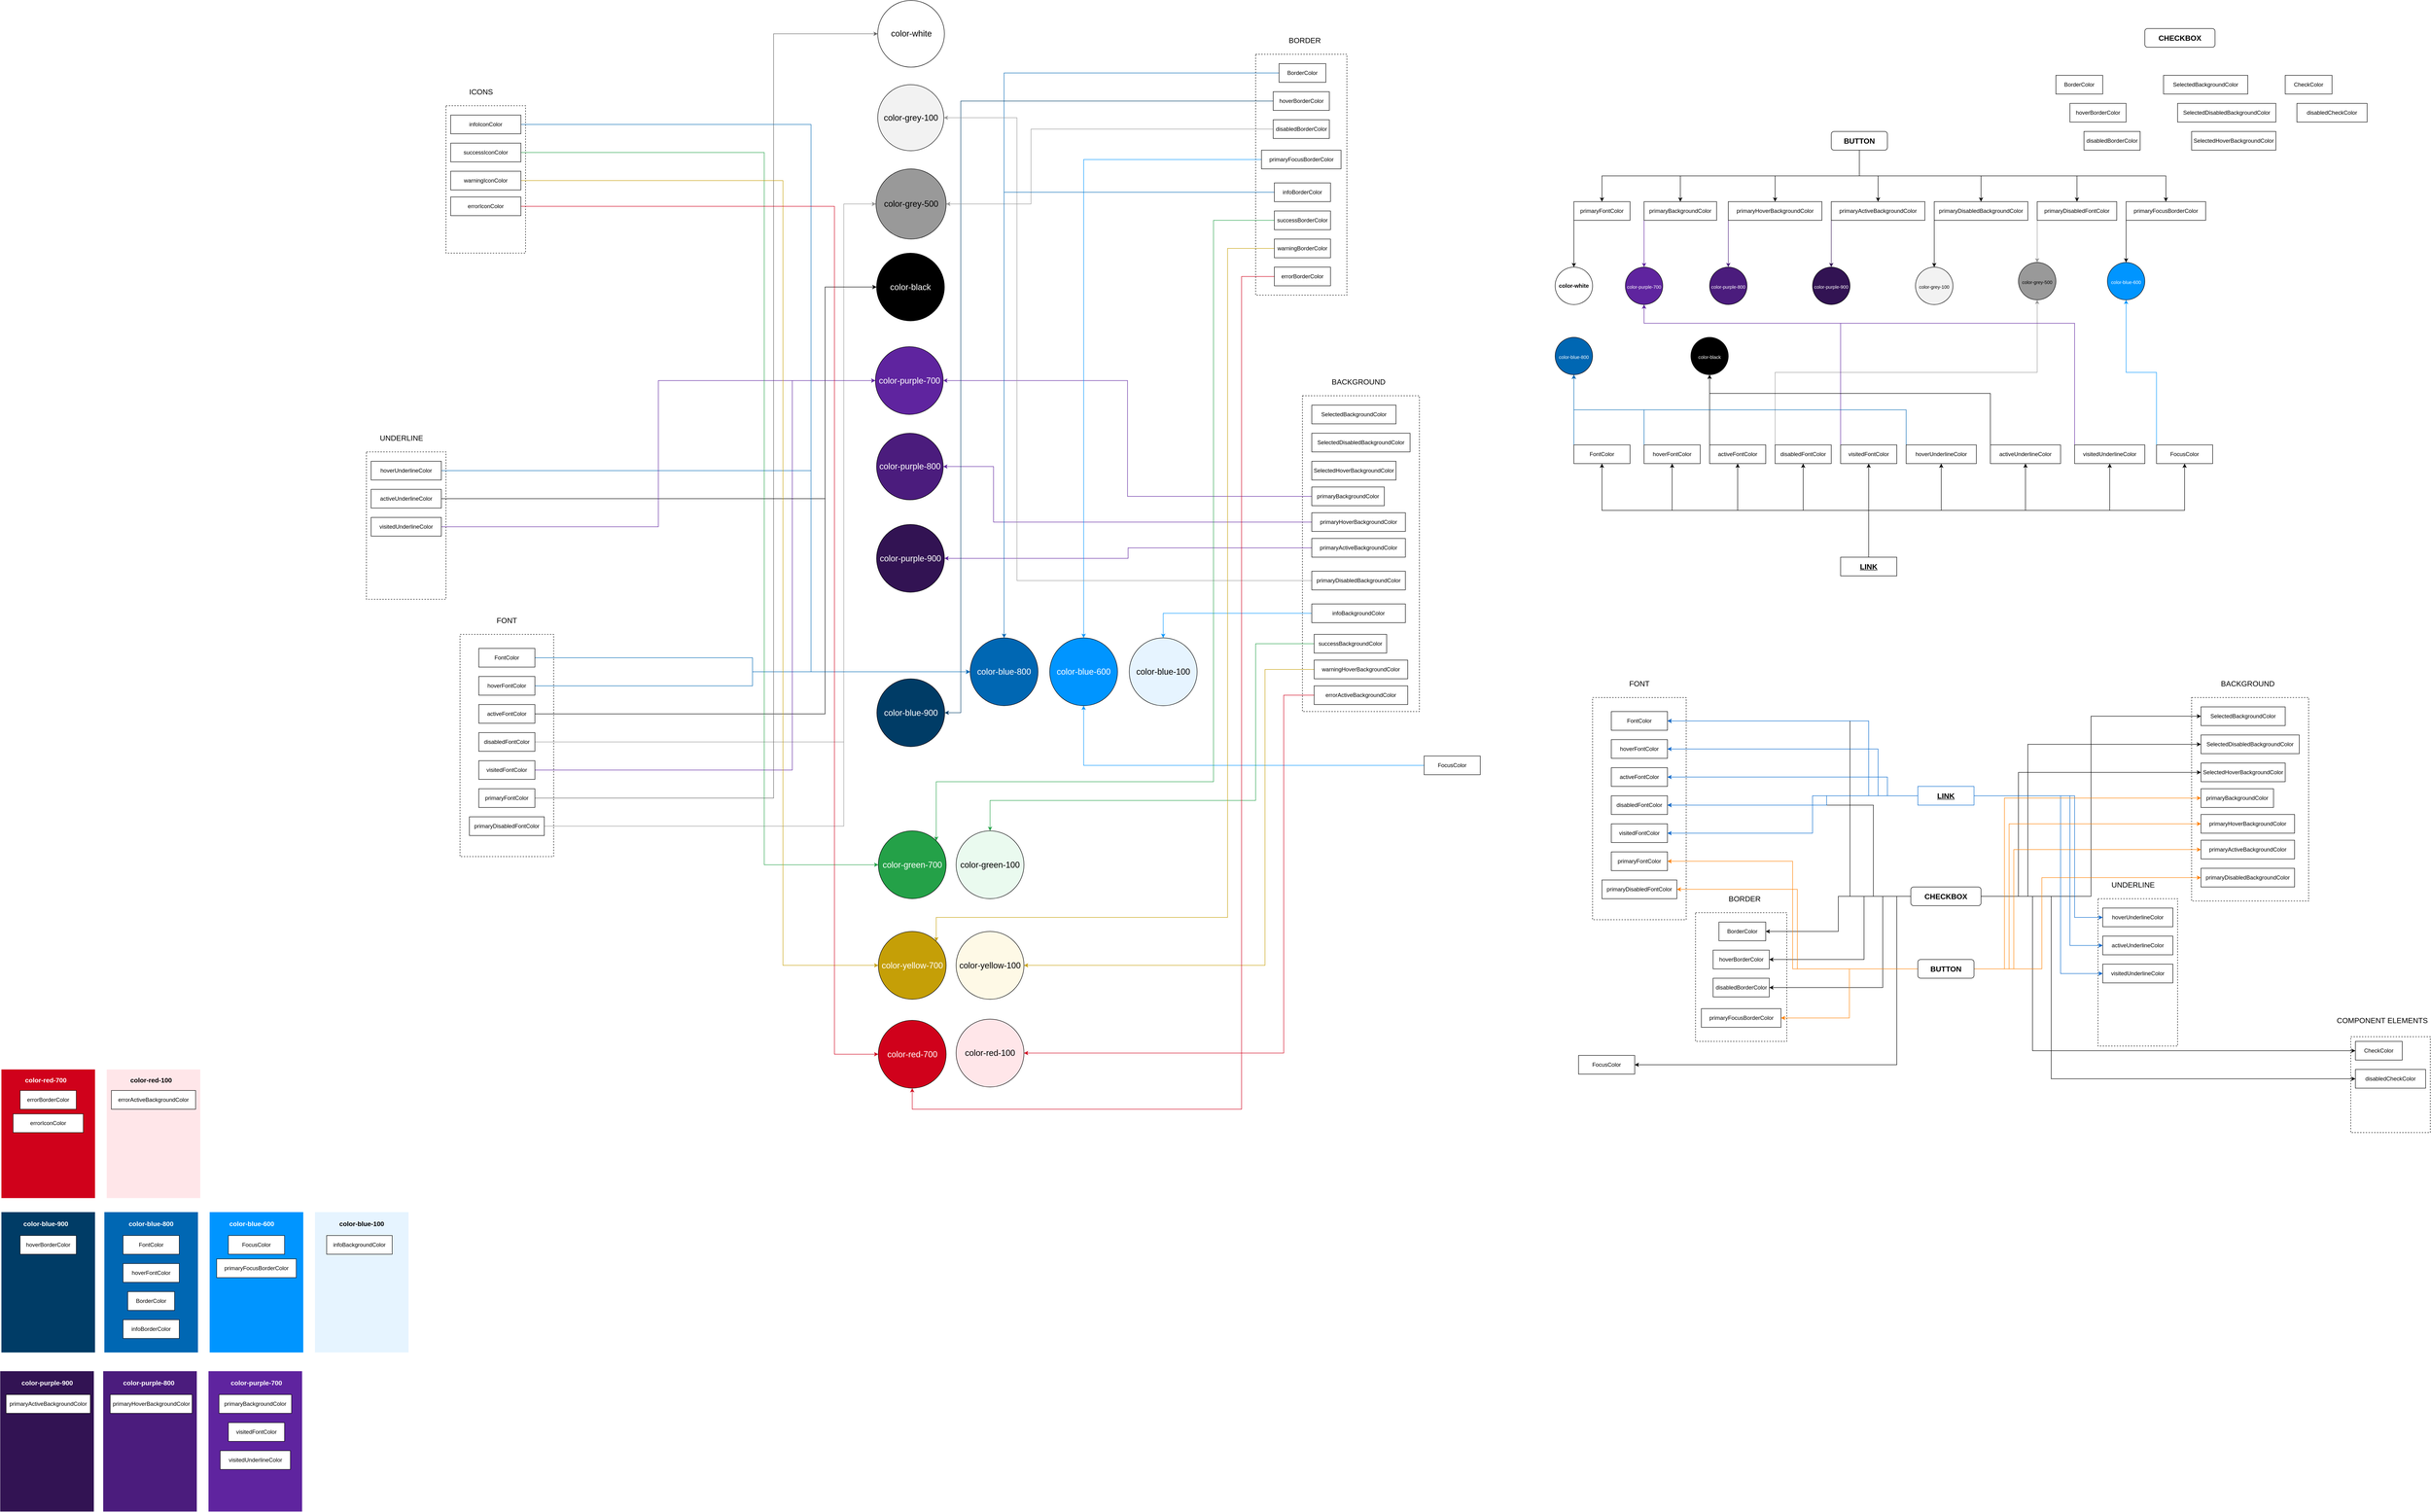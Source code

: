<mxfile version="16.5.1" type="device"><diagram id="Q5S1bIp6XkJRGA3gv3Ry" name="Page-1"><mxGraphModel dx="6281" dy="2336" grid="1" gridSize="10" guides="1" tooltips="1" connect="1" arrows="1" fold="1" page="1" pageScale="1" pageWidth="850" pageHeight="1100" math="0" shadow="0"><root><mxCell id="0"/><mxCell id="1" parent="0"/><mxCell id="XIF9rrxQTSGy9imvqQ3m-261" value="" style="rounded=0;whiteSpace=wrap;html=1;labelBackgroundColor=none;fontSize=16;fontColor=#000000;strokeColor=none;fillColor=#D0011B;" vertex="1" parent="1"><mxGeometry x="-3600" y="1295" width="200" height="275" as="geometry"/></mxCell><mxCell id="XIF9rrxQTSGy9imvqQ3m-104" value="" style="rounded=0;whiteSpace=wrap;html=1;labelBackgroundColor=none;fontSize=16;fontColor=#000000;strokeColor=#000000;fillColor=none;dashed=1;" vertex="1" parent="1"><mxGeometry x="1420" y="1225" width="170" height="205" as="geometry"/></mxCell><mxCell id="XIF9rrxQTSGy9imvqQ3m-101" value="" style="rounded=0;whiteSpace=wrap;html=1;labelBackgroundColor=none;fontSize=16;fontColor=#000000;strokeColor=#000000;fillColor=none;dashed=1;" vertex="1" parent="1"><mxGeometry x="1080" y="500" width="250" height="435" as="geometry"/></mxCell><mxCell id="XIF9rrxQTSGy9imvqQ3m-99" value="" style="rounded=0;whiteSpace=wrap;html=1;labelBackgroundColor=none;fontSize=16;fontColor=#000000;strokeColor=#000000;fillColor=none;dashed=1;" vertex="1" parent="1"><mxGeometry x="880" y="930" width="170" height="315" as="geometry"/></mxCell><mxCell id="XIF9rrxQTSGy9imvqQ3m-97" value="" style="rounded=0;whiteSpace=wrap;html=1;labelBackgroundColor=none;fontSize=16;fontColor=#000000;strokeColor=#000000;fillColor=none;dashed=1;" vertex="1" parent="1"><mxGeometry x="20" y="960" width="195" height="275" as="geometry"/></mxCell><mxCell id="XIF9rrxQTSGy9imvqQ3m-95" value="" style="rounded=0;whiteSpace=wrap;html=1;labelBackgroundColor=none;fontSize=16;fontColor=#000000;strokeColor=#000000;fillColor=none;dashed=1;" vertex="1" parent="1"><mxGeometry x="-200" y="500" width="200" height="475" as="geometry"/></mxCell><mxCell id="XIF9rrxQTSGy9imvqQ3m-19" style="edgeStyle=orthogonalEdgeStyle;rounded=0;orthogonalLoop=1;jettySize=auto;html=1;exitX=0;exitY=1;exitDx=0;exitDy=0;fontSize=10;fontColor=#FFFFFF;strokeColor=#5F249F;" edge="1" parent="1" source="XIF9rrxQTSGy9imvqQ3m-4" target="XIF9rrxQTSGy9imvqQ3m-18"><mxGeometry relative="1" as="geometry"/></mxCell><mxCell id="XIF9rrxQTSGy9imvqQ3m-4" value="primaryBackgroundColor" style="rounded=0;whiteSpace=wrap;html=1;" vertex="1" parent="1"><mxGeometry x="-90" y="-560" width="155" height="40" as="geometry"/></mxCell><mxCell id="XIF9rrxQTSGy9imvqQ3m-17" style="edgeStyle=orthogonalEdgeStyle;rounded=0;orthogonalLoop=1;jettySize=auto;html=1;exitX=0;exitY=1;exitDx=0;exitDy=0;entryX=0.5;entryY=0;entryDx=0;entryDy=0;fontSize=16;fontColor=#FFFFFF;" edge="1" parent="1" source="XIF9rrxQTSGy9imvqQ3m-5" target="XIF9rrxQTSGy9imvqQ3m-14"><mxGeometry relative="1" as="geometry"/></mxCell><mxCell id="XIF9rrxQTSGy9imvqQ3m-5" value="primaryFontColor" style="rounded=0;whiteSpace=wrap;html=1;" vertex="1" parent="1"><mxGeometry x="-240" y="-560" width="120" height="40" as="geometry"/></mxCell><mxCell id="XIF9rrxQTSGy9imvqQ3m-21" style="edgeStyle=orthogonalEdgeStyle;rounded=0;orthogonalLoop=1;jettySize=auto;html=1;exitX=0;exitY=1;exitDx=0;exitDy=0;entryX=0.5;entryY=0;entryDx=0;entryDy=0;fontSize=10;fontColor=#000000;strokeColor=#4B1C7D;" edge="1" parent="1" source="XIF9rrxQTSGy9imvqQ3m-6" target="XIF9rrxQTSGy9imvqQ3m-20"><mxGeometry relative="1" as="geometry"/></mxCell><mxCell id="XIF9rrxQTSGy9imvqQ3m-6" value="&lt;span style=&quot;font-size: 12px; text-align: left;&quot;&gt;primaryHoverBackgroundColor&lt;/span&gt;" style="rounded=0;whiteSpace=wrap;html=1;fontSize=12;" vertex="1" parent="1"><mxGeometry x="90" y="-560" width="200" height="40" as="geometry"/></mxCell><mxCell id="XIF9rrxQTSGy9imvqQ3m-23" style="edgeStyle=orthogonalEdgeStyle;rounded=0;orthogonalLoop=1;jettySize=auto;html=1;exitX=0;exitY=1;exitDx=0;exitDy=0;entryX=0.5;entryY=0;entryDx=0;entryDy=0;fontSize=10;fontColor=#000000;strokeColor=#321353;" edge="1" parent="1" source="XIF9rrxQTSGy9imvqQ3m-7" target="XIF9rrxQTSGy9imvqQ3m-22"><mxGeometry relative="1" as="geometry"/></mxCell><mxCell id="XIF9rrxQTSGy9imvqQ3m-7" value="&lt;span style=&quot;font-size: 12px; text-align: left;&quot;&gt;primaryActiveBackgroundColor&lt;/span&gt;" style="rounded=0;whiteSpace=wrap;html=1;fontSize=12;" vertex="1" parent="1"><mxGeometry x="310" y="-560" width="200" height="40" as="geometry"/></mxCell><mxCell id="XIF9rrxQTSGy9imvqQ3m-25" style="edgeStyle=orthogonalEdgeStyle;rounded=0;orthogonalLoop=1;jettySize=auto;html=1;exitX=0;exitY=1;exitDx=0;exitDy=0;fontSize=10;fontColor=#000000;" edge="1" parent="1" source="XIF9rrxQTSGy9imvqQ3m-8" target="XIF9rrxQTSGy9imvqQ3m-24"><mxGeometry relative="1" as="geometry"/></mxCell><mxCell id="XIF9rrxQTSGy9imvqQ3m-8" value="&lt;span style=&quot;font-size: 12px; text-align: left;&quot;&gt;primaryDisabledBackgroundColor&lt;/span&gt;" style="rounded=0;whiteSpace=wrap;html=1;fontSize=12;" vertex="1" parent="1"><mxGeometry x="530" y="-560" width="200" height="40" as="geometry"/></mxCell><mxCell id="XIF9rrxQTSGy9imvqQ3m-27" style="edgeStyle=orthogonalEdgeStyle;rounded=0;orthogonalLoop=1;jettySize=auto;html=1;exitX=0;exitY=1;exitDx=0;exitDy=0;entryX=0.5;entryY=0;entryDx=0;entryDy=0;fontSize=10;fontColor=#000000;strokeColor=#999999;" edge="1" parent="1" source="XIF9rrxQTSGy9imvqQ3m-9" target="XIF9rrxQTSGy9imvqQ3m-26"><mxGeometry relative="1" as="geometry"/></mxCell><mxCell id="XIF9rrxQTSGy9imvqQ3m-9" value="&lt;span style=&quot;font-size: 12px; text-align: left;&quot;&gt;primaryDisabledFontColor&lt;/span&gt;" style="rounded=0;whiteSpace=wrap;html=1;fontSize=12;" vertex="1" parent="1"><mxGeometry x="750" y="-560" width="170" height="40" as="geometry"/></mxCell><mxCell id="XIF9rrxQTSGy9imvqQ3m-29" style="edgeStyle=orthogonalEdgeStyle;rounded=0;orthogonalLoop=1;jettySize=auto;html=1;exitX=0;exitY=1;exitDx=0;exitDy=0;entryX=0.5;entryY=0;entryDx=0;entryDy=0;fontSize=10;fontColor=#FFFFFF;" edge="1" parent="1" source="XIF9rrxQTSGy9imvqQ3m-10" target="XIF9rrxQTSGy9imvqQ3m-28"><mxGeometry relative="1" as="geometry"/></mxCell><mxCell id="XIF9rrxQTSGy9imvqQ3m-10" value="&lt;span style=&quot;font-size: 12px; text-align: left;&quot;&gt;primaryFocusBorderColor&lt;/span&gt;" style="rounded=0;whiteSpace=wrap;html=1;fontSize=12;" vertex="1" parent="1"><mxGeometry x="940" y="-560" width="170" height="40" as="geometry"/></mxCell><mxCell id="XIF9rrxQTSGy9imvqQ3m-14" value="color-white" style="ellipse;whiteSpace=wrap;html=1;aspect=fixed;labelBackgroundColor=none;fontSize=12;fontColor=#000000;fillColor=#FFFFFF;fontStyle=1" vertex="1" parent="1"><mxGeometry x="-280" y="-420" width="80" height="80" as="geometry"/></mxCell><mxCell id="XIF9rrxQTSGy9imvqQ3m-30" style="edgeStyle=orthogonalEdgeStyle;rounded=0;orthogonalLoop=1;jettySize=auto;html=1;exitX=0.5;exitY=1;exitDx=0;exitDy=0;entryX=0.5;entryY=0;entryDx=0;entryDy=0;fontSize=10;fontColor=#FFFFFF;" edge="1" parent="1" source="XIF9rrxQTSGy9imvqQ3m-16" target="XIF9rrxQTSGy9imvqQ3m-5"><mxGeometry relative="1" as="geometry"/></mxCell><mxCell id="XIF9rrxQTSGy9imvqQ3m-31" style="edgeStyle=orthogonalEdgeStyle;rounded=0;orthogonalLoop=1;jettySize=auto;html=1;exitX=0.5;exitY=1;exitDx=0;exitDy=0;entryX=0.5;entryY=0;entryDx=0;entryDy=0;fontSize=10;fontColor=#FFFFFF;" edge="1" parent="1" source="XIF9rrxQTSGy9imvqQ3m-16" target="XIF9rrxQTSGy9imvqQ3m-4"><mxGeometry relative="1" as="geometry"/></mxCell><mxCell id="XIF9rrxQTSGy9imvqQ3m-32" style="edgeStyle=orthogonalEdgeStyle;rounded=0;orthogonalLoop=1;jettySize=auto;html=1;exitX=0.5;exitY=1;exitDx=0;exitDy=0;entryX=0.5;entryY=0;entryDx=0;entryDy=0;fontSize=10;fontColor=#FFFFFF;" edge="1" parent="1" source="XIF9rrxQTSGy9imvqQ3m-16" target="XIF9rrxQTSGy9imvqQ3m-6"><mxGeometry relative="1" as="geometry"/></mxCell><mxCell id="XIF9rrxQTSGy9imvqQ3m-33" style="edgeStyle=orthogonalEdgeStyle;rounded=0;orthogonalLoop=1;jettySize=auto;html=1;exitX=0.5;exitY=1;exitDx=0;exitDy=0;entryX=0.5;entryY=0;entryDx=0;entryDy=0;fontSize=10;fontColor=#FFFFFF;" edge="1" parent="1" source="XIF9rrxQTSGy9imvqQ3m-16" target="XIF9rrxQTSGy9imvqQ3m-7"><mxGeometry relative="1" as="geometry"/></mxCell><mxCell id="XIF9rrxQTSGy9imvqQ3m-34" style="edgeStyle=orthogonalEdgeStyle;rounded=0;orthogonalLoop=1;jettySize=auto;html=1;exitX=0.5;exitY=1;exitDx=0;exitDy=0;entryX=0.5;entryY=0;entryDx=0;entryDy=0;fontSize=10;fontColor=#FFFFFF;" edge="1" parent="1" source="XIF9rrxQTSGy9imvqQ3m-16" target="XIF9rrxQTSGy9imvqQ3m-8"><mxGeometry relative="1" as="geometry"/></mxCell><mxCell id="XIF9rrxQTSGy9imvqQ3m-35" style="edgeStyle=orthogonalEdgeStyle;rounded=0;orthogonalLoop=1;jettySize=auto;html=1;exitX=0.5;exitY=1;exitDx=0;exitDy=0;entryX=0.5;entryY=0;entryDx=0;entryDy=0;fontSize=10;fontColor=#FFFFFF;" edge="1" parent="1" source="XIF9rrxQTSGy9imvqQ3m-16" target="XIF9rrxQTSGy9imvqQ3m-9"><mxGeometry relative="1" as="geometry"/></mxCell><mxCell id="XIF9rrxQTSGy9imvqQ3m-36" style="edgeStyle=orthogonalEdgeStyle;rounded=0;orthogonalLoop=1;jettySize=auto;html=1;exitX=0.5;exitY=1;exitDx=0;exitDy=0;entryX=0.5;entryY=0;entryDx=0;entryDy=0;fontSize=10;fontColor=#FFFFFF;" edge="1" parent="1" source="XIF9rrxQTSGy9imvqQ3m-16" target="XIF9rrxQTSGy9imvqQ3m-10"><mxGeometry relative="1" as="geometry"/></mxCell><mxCell id="XIF9rrxQTSGy9imvqQ3m-16" value="&lt;b&gt;&lt;font style=&quot;font-size: 16px&quot;&gt;BUTTON&lt;/font&gt;&lt;/b&gt;" style="rounded=1;whiteSpace=wrap;html=1;labelBackgroundColor=none;fontSize=12;" vertex="1" parent="1"><mxGeometry x="310" y="-710" width="120" height="40" as="geometry"/></mxCell><mxCell id="XIF9rrxQTSGy9imvqQ3m-18" value="&lt;font style=&quot;font-size: 10px&quot;&gt;color-purple-700&lt;/font&gt;" style="ellipse;whiteSpace=wrap;html=1;aspect=fixed;labelBackgroundColor=none;fontSize=16;fontColor=#FFFFFF;fillColor=#5f249f;" vertex="1" parent="1"><mxGeometry x="-130" y="-420" width="80" height="80" as="geometry"/></mxCell><mxCell id="XIF9rrxQTSGy9imvqQ3m-20" value="&lt;font style=&quot;font-size: 10px&quot;&gt;color-purple-800&lt;/font&gt;" style="ellipse;whiteSpace=wrap;html=1;aspect=fixed;labelBackgroundColor=none;fontSize=16;fontColor=#FFFFFF;fillColor=#4B1C7D;" vertex="1" parent="1"><mxGeometry x="50" y="-420" width="80" height="80" as="geometry"/></mxCell><mxCell id="XIF9rrxQTSGy9imvqQ3m-22" value="&lt;font style=&quot;font-size: 10px&quot;&gt;color-purple-900&lt;/font&gt;" style="ellipse;whiteSpace=wrap;html=1;aspect=fixed;labelBackgroundColor=none;fontSize=16;fontColor=#FFFFFF;fillColor=#321353;" vertex="1" parent="1"><mxGeometry x="270" y="-420" width="80" height="80" as="geometry"/></mxCell><mxCell id="XIF9rrxQTSGy9imvqQ3m-24" value="&lt;font style=&quot;font-size: 10px&quot;&gt;color-grey-100&lt;/font&gt;" style="ellipse;whiteSpace=wrap;html=1;aspect=fixed;labelBackgroundColor=none;fontSize=16;fontColor=#000000;fillColor=#f2f2f2;" vertex="1" parent="1"><mxGeometry x="490" y="-420" width="80" height="80" as="geometry"/></mxCell><mxCell id="XIF9rrxQTSGy9imvqQ3m-26" value="&lt;font style=&quot;font-size: 10px&quot;&gt;color-grey-500&lt;/font&gt;" style="ellipse;whiteSpace=wrap;html=1;aspect=fixed;labelBackgroundColor=none;fontSize=16;fontColor=#000000;fillColor=#999999;" vertex="1" parent="1"><mxGeometry x="710" y="-430" width="80" height="80" as="geometry"/></mxCell><mxCell id="XIF9rrxQTSGy9imvqQ3m-28" value="&lt;font style=&quot;font-size: 10px&quot;&gt;color-blue-600&lt;/font&gt;" style="ellipse;whiteSpace=wrap;html=1;aspect=fixed;labelBackgroundColor=none;fontSize=16;fontColor=#FFFFFF;fillColor=#0095ff;" vertex="1" parent="1"><mxGeometry x="900" y="-430" width="80" height="80" as="geometry"/></mxCell><mxCell id="XIF9rrxQTSGy9imvqQ3m-48" style="edgeStyle=orthogonalEdgeStyle;rounded=0;orthogonalLoop=1;jettySize=auto;html=1;exitX=0;exitY=0;exitDx=0;exitDy=0;entryX=0.5;entryY=1;entryDx=0;entryDy=0;fontSize=16;fontColor=#000000;strokeColor=#0067B3;" edge="1" parent="1" source="XIF9rrxQTSGy9imvqQ3m-37" target="XIF9rrxQTSGy9imvqQ3m-47"><mxGeometry relative="1" as="geometry"/></mxCell><mxCell id="XIF9rrxQTSGy9imvqQ3m-37" value="FontColor" style="rounded=0;whiteSpace=wrap;html=1;" vertex="1" parent="1"><mxGeometry x="-240" y="-40" width="120" height="40" as="geometry"/></mxCell><mxCell id="XIF9rrxQTSGy9imvqQ3m-49" style="edgeStyle=orthogonalEdgeStyle;rounded=0;orthogonalLoop=1;jettySize=auto;html=1;exitX=0;exitY=0;exitDx=0;exitDy=0;fontSize=16;fontColor=#000000;strokeColor=#0067B3;" edge="1" parent="1" source="XIF9rrxQTSGy9imvqQ3m-38" target="XIF9rrxQTSGy9imvqQ3m-47"><mxGeometry relative="1" as="geometry"/></mxCell><mxCell id="XIF9rrxQTSGy9imvqQ3m-38" value="hoverFontColor" style="rounded=0;whiteSpace=wrap;html=1;" vertex="1" parent="1"><mxGeometry x="-90" y="-40" width="120" height="40" as="geometry"/></mxCell><mxCell id="XIF9rrxQTSGy9imvqQ3m-51" style="edgeStyle=orthogonalEdgeStyle;rounded=0;orthogonalLoop=1;jettySize=auto;html=1;exitX=0;exitY=0;exitDx=0;exitDy=0;entryX=0.5;entryY=1;entryDx=0;entryDy=0;fontSize=16;fontColor=#000000;" edge="1" parent="1" source="XIF9rrxQTSGy9imvqQ3m-39" target="XIF9rrxQTSGy9imvqQ3m-50"><mxGeometry relative="1" as="geometry"/></mxCell><mxCell id="XIF9rrxQTSGy9imvqQ3m-39" value="activeFontColor" style="rounded=0;whiteSpace=wrap;html=1;" vertex="1" parent="1"><mxGeometry x="50" y="-40" width="120" height="40" as="geometry"/></mxCell><mxCell id="XIF9rrxQTSGy9imvqQ3m-52" style="edgeStyle=orthogonalEdgeStyle;rounded=0;orthogonalLoop=1;jettySize=auto;html=1;exitX=0;exitY=0;exitDx=0;exitDy=0;entryX=0.5;entryY=1;entryDx=0;entryDy=0;fontSize=16;fontColor=#000000;strokeColor=#999999;" edge="1" parent="1" source="XIF9rrxQTSGy9imvqQ3m-40" target="XIF9rrxQTSGy9imvqQ3m-26"><mxGeometry relative="1" as="geometry"/></mxCell><mxCell id="XIF9rrxQTSGy9imvqQ3m-40" value="disabledFontColor" style="rounded=0;whiteSpace=wrap;html=1;" vertex="1" parent="1"><mxGeometry x="190" y="-40" width="120" height="40" as="geometry"/></mxCell><mxCell id="XIF9rrxQTSGy9imvqQ3m-53" style="edgeStyle=orthogonalEdgeStyle;rounded=0;orthogonalLoop=1;jettySize=auto;html=1;exitX=0;exitY=0;exitDx=0;exitDy=0;entryX=0.5;entryY=1;entryDx=0;entryDy=0;fontSize=16;fontColor=#000000;strokeColor=#5F249F;" edge="1" parent="1" source="XIF9rrxQTSGy9imvqQ3m-41" target="XIF9rrxQTSGy9imvqQ3m-18"><mxGeometry relative="1" as="geometry"><Array as="points"><mxPoint x="330" y="-300"/><mxPoint x="-90" y="-300"/></Array></mxGeometry></mxCell><mxCell id="XIF9rrxQTSGy9imvqQ3m-41" value="visitedFontColor" style="rounded=0;whiteSpace=wrap;html=1;" vertex="1" parent="1"><mxGeometry x="330" y="-40" width="120" height="40" as="geometry"/></mxCell><mxCell id="XIF9rrxQTSGy9imvqQ3m-54" style="edgeStyle=orthogonalEdgeStyle;rounded=0;orthogonalLoop=1;jettySize=auto;html=1;exitX=0;exitY=0;exitDx=0;exitDy=0;entryX=0.5;entryY=1;entryDx=0;entryDy=0;fontSize=16;fontColor=#000000;strokeColor=#0067B3;" edge="1" parent="1" source="XIF9rrxQTSGy9imvqQ3m-42" target="XIF9rrxQTSGy9imvqQ3m-47"><mxGeometry relative="1" as="geometry"/></mxCell><mxCell id="XIF9rrxQTSGy9imvqQ3m-42" value="hoverUnderlineColor" style="rounded=0;whiteSpace=wrap;html=1;" vertex="1" parent="1"><mxGeometry x="470" y="-40" width="150" height="40" as="geometry"/></mxCell><mxCell id="XIF9rrxQTSGy9imvqQ3m-55" style="edgeStyle=orthogonalEdgeStyle;rounded=0;orthogonalLoop=1;jettySize=auto;html=1;exitX=0;exitY=0;exitDx=0;exitDy=0;entryX=0.5;entryY=1;entryDx=0;entryDy=0;fontSize=16;fontColor=#000000;" edge="1" parent="1" source="XIF9rrxQTSGy9imvqQ3m-43" target="XIF9rrxQTSGy9imvqQ3m-50"><mxGeometry relative="1" as="geometry"><Array as="points"><mxPoint x="650" y="-150"/><mxPoint x="50" y="-150"/></Array></mxGeometry></mxCell><mxCell id="XIF9rrxQTSGy9imvqQ3m-43" value="activeUnderlineColor" style="rounded=0;whiteSpace=wrap;html=1;" vertex="1" parent="1"><mxGeometry x="650" y="-40" width="150" height="40" as="geometry"/></mxCell><mxCell id="XIF9rrxQTSGy9imvqQ3m-56" style="edgeStyle=orthogonalEdgeStyle;rounded=0;orthogonalLoop=1;jettySize=auto;html=1;exitX=0;exitY=0;exitDx=0;exitDy=0;entryX=0.5;entryY=1;entryDx=0;entryDy=0;fontSize=16;fontColor=#000000;strokeColor=#5F249F;" edge="1" parent="1" source="XIF9rrxQTSGy9imvqQ3m-44" target="XIF9rrxQTSGy9imvqQ3m-18"><mxGeometry relative="1" as="geometry"><Array as="points"><mxPoint x="830" y="-300"/><mxPoint x="-90" y="-300"/></Array></mxGeometry></mxCell><mxCell id="XIF9rrxQTSGy9imvqQ3m-44" value="visitedUnderlineColor" style="rounded=0;whiteSpace=wrap;html=1;" vertex="1" parent="1"><mxGeometry x="830" y="-40" width="150" height="40" as="geometry"/></mxCell><mxCell id="XIF9rrxQTSGy9imvqQ3m-57" style="edgeStyle=orthogonalEdgeStyle;rounded=0;orthogonalLoop=1;jettySize=auto;html=1;exitX=0;exitY=0;exitDx=0;exitDy=0;entryX=0.5;entryY=1;entryDx=0;entryDy=0;fontSize=16;fontColor=#000000;strokeColor=#0095FF;strokeWidth=1;" edge="1" parent="1" source="XIF9rrxQTSGy9imvqQ3m-45" target="XIF9rrxQTSGy9imvqQ3m-28"><mxGeometry relative="1" as="geometry"/></mxCell><mxCell id="XIF9rrxQTSGy9imvqQ3m-45" value="FocusColor" style="rounded=0;whiteSpace=wrap;html=1;" vertex="1" parent="1"><mxGeometry x="1005" y="-40" width="120" height="40" as="geometry"/></mxCell><mxCell id="XIF9rrxQTSGy9imvqQ3m-58" style="edgeStyle=orthogonalEdgeStyle;rounded=0;orthogonalLoop=1;jettySize=auto;html=1;exitX=0.5;exitY=0;exitDx=0;exitDy=0;entryX=0.5;entryY=1;entryDx=0;entryDy=0;fontSize=16;fontColor=#000000;strokeColor=#000000;strokeWidth=1;" edge="1" parent="1" source="XIF9rrxQTSGy9imvqQ3m-46" target="XIF9rrxQTSGy9imvqQ3m-41"><mxGeometry relative="1" as="geometry"/></mxCell><mxCell id="XIF9rrxQTSGy9imvqQ3m-59" style="edgeStyle=orthogonalEdgeStyle;rounded=0;orthogonalLoop=1;jettySize=auto;html=1;exitX=0.5;exitY=0;exitDx=0;exitDy=0;entryX=0.5;entryY=1;entryDx=0;entryDy=0;fontSize=16;fontColor=#000000;strokeColor=#000000;strokeWidth=1;" edge="1" parent="1" source="XIF9rrxQTSGy9imvqQ3m-46" target="XIF9rrxQTSGy9imvqQ3m-40"><mxGeometry relative="1" as="geometry"/></mxCell><mxCell id="XIF9rrxQTSGy9imvqQ3m-60" style="edgeStyle=orthogonalEdgeStyle;rounded=0;orthogonalLoop=1;jettySize=auto;html=1;exitX=0.5;exitY=0;exitDx=0;exitDy=0;entryX=0.5;entryY=1;entryDx=0;entryDy=0;fontSize=16;fontColor=#000000;strokeColor=#000000;strokeWidth=1;" edge="1" parent="1" source="XIF9rrxQTSGy9imvqQ3m-46" target="XIF9rrxQTSGy9imvqQ3m-39"><mxGeometry relative="1" as="geometry"/></mxCell><mxCell id="XIF9rrxQTSGy9imvqQ3m-61" style="edgeStyle=orthogonalEdgeStyle;rounded=0;orthogonalLoop=1;jettySize=auto;html=1;exitX=0.5;exitY=0;exitDx=0;exitDy=0;entryX=0.5;entryY=1;entryDx=0;entryDy=0;fontSize=16;fontColor=#000000;strokeColor=#000000;strokeWidth=1;" edge="1" parent="1" source="XIF9rrxQTSGy9imvqQ3m-46" target="XIF9rrxQTSGy9imvqQ3m-42"><mxGeometry relative="1" as="geometry"/></mxCell><mxCell id="XIF9rrxQTSGy9imvqQ3m-62" style="edgeStyle=orthogonalEdgeStyle;rounded=0;orthogonalLoop=1;jettySize=auto;html=1;exitX=0.5;exitY=0;exitDx=0;exitDy=0;fontSize=16;fontColor=#000000;strokeColor=#000000;strokeWidth=1;" edge="1" parent="1" source="XIF9rrxQTSGy9imvqQ3m-46" target="XIF9rrxQTSGy9imvqQ3m-43"><mxGeometry relative="1" as="geometry"/></mxCell><mxCell id="XIF9rrxQTSGy9imvqQ3m-63" style="edgeStyle=orthogonalEdgeStyle;rounded=0;orthogonalLoop=1;jettySize=auto;html=1;exitX=0.5;exitY=0;exitDx=0;exitDy=0;entryX=0.5;entryY=1;entryDx=0;entryDy=0;fontSize=16;fontColor=#000000;strokeColor=#000000;strokeWidth=1;" edge="1" parent="1" source="XIF9rrxQTSGy9imvqQ3m-46" target="XIF9rrxQTSGy9imvqQ3m-44"><mxGeometry relative="1" as="geometry"/></mxCell><mxCell id="XIF9rrxQTSGy9imvqQ3m-64" style="edgeStyle=orthogonalEdgeStyle;rounded=0;orthogonalLoop=1;jettySize=auto;html=1;exitX=0.5;exitY=0;exitDx=0;exitDy=0;entryX=0.5;entryY=1;entryDx=0;entryDy=0;fontSize=16;fontColor=#000000;strokeColor=#000000;strokeWidth=1;" edge="1" parent="1" source="XIF9rrxQTSGy9imvqQ3m-46" target="XIF9rrxQTSGy9imvqQ3m-38"><mxGeometry relative="1" as="geometry"/></mxCell><mxCell id="XIF9rrxQTSGy9imvqQ3m-65" style="edgeStyle=orthogonalEdgeStyle;rounded=0;orthogonalLoop=1;jettySize=auto;html=1;exitX=0.5;exitY=0;exitDx=0;exitDy=0;entryX=0.5;entryY=1;entryDx=0;entryDy=0;fontSize=16;fontColor=#000000;strokeColor=#000000;strokeWidth=1;" edge="1" parent="1" source="XIF9rrxQTSGy9imvqQ3m-46" target="XIF9rrxQTSGy9imvqQ3m-37"><mxGeometry relative="1" as="geometry"/></mxCell><mxCell id="XIF9rrxQTSGy9imvqQ3m-66" style="edgeStyle=orthogonalEdgeStyle;rounded=0;orthogonalLoop=1;jettySize=auto;html=1;exitX=0.5;exitY=0;exitDx=0;exitDy=0;fontSize=16;fontColor=#000000;strokeColor=#000000;strokeWidth=1;" edge="1" parent="1" source="XIF9rrxQTSGy9imvqQ3m-46" target="XIF9rrxQTSGy9imvqQ3m-45"><mxGeometry relative="1" as="geometry"/></mxCell><mxCell id="XIF9rrxQTSGy9imvqQ3m-46" value="&lt;u&gt;LINK&lt;/u&gt;" style="rounded=0;whiteSpace=wrap;html=1;labelBackgroundColor=none;fontSize=16;fontColor=#000000;strokeColor=#000000;fillColor=#FFFFFF;fontStyle=1" vertex="1" parent="1"><mxGeometry x="330" y="200" width="120" height="40" as="geometry"/></mxCell><mxCell id="XIF9rrxQTSGy9imvqQ3m-47" value="&lt;font style=&quot;font-size: 10px&quot;&gt;color-blue-800&lt;/font&gt;" style="ellipse;whiteSpace=wrap;html=1;aspect=fixed;labelBackgroundColor=none;fontSize=16;fontColor=#FFFFFF;fillColor=#0067b3;" vertex="1" parent="1"><mxGeometry x="-280" y="-270" width="80" height="80" as="geometry"/></mxCell><mxCell id="XIF9rrxQTSGy9imvqQ3m-50" value="&lt;font style=&quot;font-size: 10px&quot;&gt;color-black&lt;/font&gt;" style="ellipse;whiteSpace=wrap;html=1;aspect=fixed;labelBackgroundColor=none;fontSize=16;fontColor=#FFFFFF;fillColor=#000000;" vertex="1" parent="1"><mxGeometry x="10" y="-270" width="80" height="80" as="geometry"/></mxCell><mxCell id="XIF9rrxQTSGy9imvqQ3m-67" value="SelectedBackgroundColor" style="rounded=0;whiteSpace=wrap;html=1;" vertex="1" parent="1"><mxGeometry x="1020" y="-830" width="180" height="40" as="geometry"/></mxCell><mxCell id="XIF9rrxQTSGy9imvqQ3m-68" value="SelectedHoverBackgroundColor" style="rounded=0;whiteSpace=wrap;html=1;" vertex="1" parent="1"><mxGeometry x="1080" y="-710" width="180" height="40" as="geometry"/></mxCell><mxCell id="XIF9rrxQTSGy9imvqQ3m-69" value="SelectedDisabledBackgroundColor" style="rounded=0;whiteSpace=wrap;html=1;" vertex="1" parent="1"><mxGeometry x="1050" y="-770" width="210" height="40" as="geometry"/></mxCell><mxCell id="XIF9rrxQTSGy9imvqQ3m-70" value="&lt;b&gt;&lt;font style=&quot;font-size: 16px&quot;&gt;CHECKBOX&lt;/font&gt;&lt;/b&gt;" style="rounded=1;whiteSpace=wrap;html=1;labelBackgroundColor=none;fontSize=12;" vertex="1" parent="1"><mxGeometry x="980" y="-930" width="150" height="40" as="geometry"/></mxCell><mxCell id="XIF9rrxQTSGy9imvqQ3m-71" value="&lt;span style=&quot;font-size: 12px ; text-align: left&quot;&gt;BorderColor&lt;/span&gt;" style="rounded=0;whiteSpace=wrap;html=1;fontSize=12;" vertex="1" parent="1"><mxGeometry x="790" y="-830" width="100" height="40" as="geometry"/></mxCell><mxCell id="XIF9rrxQTSGy9imvqQ3m-72" value="&lt;span style=&quot;font-size: 12px ; text-align: left&quot;&gt;hoverBorderColor&lt;/span&gt;" style="rounded=0;whiteSpace=wrap;html=1;fontSize=12;" vertex="1" parent="1"><mxGeometry x="820" y="-770" width="120" height="40" as="geometry"/></mxCell><mxCell id="XIF9rrxQTSGy9imvqQ3m-73" value="&lt;span style=&quot;font-size: 12px ; text-align: left&quot;&gt;disabledBorderColor&lt;/span&gt;" style="rounded=0;whiteSpace=wrap;html=1;fontSize=12;" vertex="1" parent="1"><mxGeometry x="850" y="-710" width="120" height="40" as="geometry"/></mxCell><mxCell id="XIF9rrxQTSGy9imvqQ3m-74" value="&lt;span style=&quot;font-size: 12px ; text-align: left&quot;&gt;CheckColor&lt;/span&gt;" style="rounded=0;whiteSpace=wrap;html=1;fontSize=12;" vertex="1" parent="1"><mxGeometry x="1280" y="-830" width="100" height="40" as="geometry"/></mxCell><mxCell id="XIF9rrxQTSGy9imvqQ3m-75" value="&lt;span style=&quot;font-size: 12px ; text-align: left&quot;&gt;disabledCheckColor&lt;/span&gt;" style="rounded=0;whiteSpace=wrap;html=1;fontSize=12;" vertex="1" parent="1"><mxGeometry x="1305" y="-770" width="150" height="40" as="geometry"/></mxCell><mxCell id="XIF9rrxQTSGy9imvqQ3m-77" value="FontColor" style="rounded=0;whiteSpace=wrap;html=1;" vertex="1" parent="1"><mxGeometry x="-160" y="530" width="120" height="40" as="geometry"/></mxCell><mxCell id="XIF9rrxQTSGy9imvqQ3m-78" value="hoverFontColor" style="rounded=0;whiteSpace=wrap;html=1;" vertex="1" parent="1"><mxGeometry x="-160" y="590" width="120" height="40" as="geometry"/></mxCell><mxCell id="XIF9rrxQTSGy9imvqQ3m-79" value="activeFontColor" style="rounded=0;whiteSpace=wrap;html=1;" vertex="1" parent="1"><mxGeometry x="-160" y="650" width="120" height="40" as="geometry"/></mxCell><mxCell id="XIF9rrxQTSGy9imvqQ3m-80" value="disabledFontColor" style="rounded=0;whiteSpace=wrap;html=1;" vertex="1" parent="1"><mxGeometry x="-160" y="710" width="120" height="40" as="geometry"/></mxCell><mxCell id="XIF9rrxQTSGy9imvqQ3m-81" value="visitedFontColor" style="rounded=0;whiteSpace=wrap;html=1;" vertex="1" parent="1"><mxGeometry x="-160" y="770" width="120" height="40" as="geometry"/></mxCell><mxCell id="XIF9rrxQTSGy9imvqQ3m-82" value="hoverUnderlineColor" style="rounded=0;whiteSpace=wrap;html=1;" vertex="1" parent="1"><mxGeometry x="890" y="950" width="150" height="40" as="geometry"/></mxCell><mxCell id="XIF9rrxQTSGy9imvqQ3m-83" value="activeUnderlineColor" style="rounded=0;whiteSpace=wrap;html=1;" vertex="1" parent="1"><mxGeometry x="890" y="1010" width="150" height="40" as="geometry"/></mxCell><mxCell id="XIF9rrxQTSGy9imvqQ3m-84" value="visitedUnderlineColor" style="rounded=0;whiteSpace=wrap;html=1;" vertex="1" parent="1"><mxGeometry x="890" y="1070" width="150" height="40" as="geometry"/></mxCell><mxCell id="XIF9rrxQTSGy9imvqQ3m-85" value="FocusColor" style="rounded=0;whiteSpace=wrap;html=1;" vertex="1" parent="1"><mxGeometry x="-230" y="1265" width="120" height="40" as="geometry"/></mxCell><mxCell id="XIF9rrxQTSGy9imvqQ3m-86" value="SelectedBackgroundColor" style="rounded=0;whiteSpace=wrap;html=1;" vertex="1" parent="1"><mxGeometry x="1100" y="520" width="180" height="40" as="geometry"/></mxCell><mxCell id="XIF9rrxQTSGy9imvqQ3m-87" value="SelectedHoverBackgroundColor" style="rounded=0;whiteSpace=wrap;html=1;" vertex="1" parent="1"><mxGeometry x="1100" y="640" width="180" height="40" as="geometry"/></mxCell><mxCell id="XIF9rrxQTSGy9imvqQ3m-88" value="SelectedDisabledBackgroundColor" style="rounded=0;whiteSpace=wrap;html=1;" vertex="1" parent="1"><mxGeometry x="1100" y="580" width="210" height="40" as="geometry"/></mxCell><mxCell id="XIF9rrxQTSGy9imvqQ3m-89" value="&lt;span style=&quot;font-size: 12px ; text-align: left&quot;&gt;BorderColor&lt;/span&gt;" style="rounded=0;whiteSpace=wrap;html=1;fontSize=12;" vertex="1" parent="1"><mxGeometry x="70" y="980" width="100" height="40" as="geometry"/></mxCell><mxCell id="XIF9rrxQTSGy9imvqQ3m-90" value="&lt;span style=&quot;font-size: 12px ; text-align: left&quot;&gt;hoverBorderColor&lt;/span&gt;" style="rounded=0;whiteSpace=wrap;html=1;fontSize=12;" vertex="1" parent="1"><mxGeometry x="57.5" y="1040" width="120" height="40" as="geometry"/></mxCell><mxCell id="XIF9rrxQTSGy9imvqQ3m-91" value="&lt;span style=&quot;font-size: 12px ; text-align: left&quot;&gt;disabledBorderColor&lt;/span&gt;" style="rounded=0;whiteSpace=wrap;html=1;fontSize=12;" vertex="1" parent="1"><mxGeometry x="57.5" y="1100" width="120" height="40" as="geometry"/></mxCell><mxCell id="XIF9rrxQTSGy9imvqQ3m-92" value="&lt;span style=&quot;font-size: 12px ; text-align: left&quot;&gt;CheckColor&lt;/span&gt;" style="rounded=0;whiteSpace=wrap;html=1;fontSize=12;" vertex="1" parent="1"><mxGeometry x="1430" y="1235" width="100" height="40" as="geometry"/></mxCell><mxCell id="XIF9rrxQTSGy9imvqQ3m-93" value="&lt;span style=&quot;font-size: 12px ; text-align: left&quot;&gt;disabledCheckColor&lt;/span&gt;" style="rounded=0;whiteSpace=wrap;html=1;fontSize=12;" vertex="1" parent="1"><mxGeometry x="1430" y="1295" width="150" height="40" as="geometry"/></mxCell><mxCell id="XIF9rrxQTSGy9imvqQ3m-96" value="FONT" style="text;html=1;strokeColor=none;fillColor=none;align=center;verticalAlign=middle;whiteSpace=wrap;rounded=0;dashed=1;labelBackgroundColor=none;fontSize=16;fontColor=#000000;" vertex="1" parent="1"><mxGeometry x="-130" y="455" width="60" height="30" as="geometry"/></mxCell><mxCell id="XIF9rrxQTSGy9imvqQ3m-98" value="BORDER" style="text;html=1;strokeColor=none;fillColor=none;align=center;verticalAlign=middle;whiteSpace=wrap;rounded=0;dashed=1;labelBackgroundColor=none;fontSize=16;fontColor=#000000;" vertex="1" parent="1"><mxGeometry x="95" y="915" width="60" height="30" as="geometry"/></mxCell><mxCell id="XIF9rrxQTSGy9imvqQ3m-100" value="UNDERLINE" style="text;html=1;strokeColor=none;fillColor=none;align=center;verticalAlign=middle;whiteSpace=wrap;rounded=0;dashed=1;labelBackgroundColor=none;fontSize=16;fontColor=#000000;" vertex="1" parent="1"><mxGeometry x="895" y="885" width="120" height="30" as="geometry"/></mxCell><mxCell id="XIF9rrxQTSGy9imvqQ3m-102" value="BACKGROUND" style="text;html=1;strokeColor=none;fillColor=none;align=center;verticalAlign=middle;whiteSpace=wrap;rounded=0;dashed=1;labelBackgroundColor=none;fontSize=16;fontColor=#000000;" vertex="1" parent="1"><mxGeometry x="1140" y="455" width="120" height="30" as="geometry"/></mxCell><mxCell id="XIF9rrxQTSGy9imvqQ3m-105" value="COMPONENT ELEMENTS" style="text;html=1;strokeColor=none;fillColor=none;align=center;verticalAlign=middle;whiteSpace=wrap;rounded=0;dashed=1;labelBackgroundColor=none;fontSize=16;fontColor=#000000;" vertex="1" parent="1"><mxGeometry x="1385" y="1175" width="205" height="30" as="geometry"/></mxCell><mxCell id="XIF9rrxQTSGy9imvqQ3m-107" style="edgeStyle=orthogonalEdgeStyle;rounded=0;orthogonalLoop=1;jettySize=auto;html=1;exitX=0;exitY=0.5;exitDx=0;exitDy=0;entryX=1;entryY=0.5;entryDx=0;entryDy=0;fontSize=16;fontColor=#000000;strokeColor=#000000;strokeWidth=1;" edge="1" parent="1" source="XIF9rrxQTSGy9imvqQ3m-106" target="XIF9rrxQTSGy9imvqQ3m-89"><mxGeometry relative="1" as="geometry"/></mxCell><mxCell id="XIF9rrxQTSGy9imvqQ3m-108" style="edgeStyle=orthogonalEdgeStyle;rounded=0;orthogonalLoop=1;jettySize=auto;html=1;exitX=0;exitY=0.5;exitDx=0;exitDy=0;entryX=1;entryY=0.5;entryDx=0;entryDy=0;fontSize=16;fontColor=#000000;strokeColor=#000000;strokeWidth=1;" edge="1" parent="1" source="XIF9rrxQTSGy9imvqQ3m-106" target="XIF9rrxQTSGy9imvqQ3m-90"><mxGeometry relative="1" as="geometry"><Array as="points"><mxPoint x="380" y="925"/><mxPoint x="380" y="1060"/></Array></mxGeometry></mxCell><mxCell id="XIF9rrxQTSGy9imvqQ3m-109" style="edgeStyle=orthogonalEdgeStyle;rounded=0;orthogonalLoop=1;jettySize=auto;html=1;exitX=0;exitY=0.5;exitDx=0;exitDy=0;entryX=1;entryY=0.5;entryDx=0;entryDy=0;fontSize=16;fontColor=#000000;strokeColor=#000000;strokeWidth=1;" edge="1" parent="1" source="XIF9rrxQTSGy9imvqQ3m-106" target="XIF9rrxQTSGy9imvqQ3m-91"><mxGeometry relative="1" as="geometry"><Array as="points"><mxPoint x="420" y="925"/><mxPoint x="420" y="1120"/></Array></mxGeometry></mxCell><mxCell id="XIF9rrxQTSGy9imvqQ3m-110" style="edgeStyle=orthogonalEdgeStyle;rounded=0;orthogonalLoop=1;jettySize=auto;html=1;exitX=1;exitY=0.5;exitDx=0;exitDy=0;entryX=0;entryY=0.5;entryDx=0;entryDy=0;fontSize=16;fontColor=#000000;strokeColor=#000000;strokeWidth=1;" edge="1" parent="1" source="XIF9rrxQTSGy9imvqQ3m-106" target="XIF9rrxQTSGy9imvqQ3m-86"><mxGeometry relative="1" as="geometry"/></mxCell><mxCell id="XIF9rrxQTSGy9imvqQ3m-111" style="edgeStyle=orthogonalEdgeStyle;rounded=0;orthogonalLoop=1;jettySize=auto;html=1;exitX=1;exitY=0.5;exitDx=0;exitDy=0;entryX=0;entryY=0.5;entryDx=0;entryDy=0;fontSize=16;fontColor=#000000;strokeColor=#000000;strokeWidth=1;" edge="1" parent="1" source="XIF9rrxQTSGy9imvqQ3m-106" target="XIF9rrxQTSGy9imvqQ3m-88"><mxGeometry relative="1" as="geometry"><Array as="points"><mxPoint x="730" y="925"/><mxPoint x="730" y="600"/></Array></mxGeometry></mxCell><mxCell id="XIF9rrxQTSGy9imvqQ3m-112" style="edgeStyle=orthogonalEdgeStyle;rounded=0;orthogonalLoop=1;jettySize=auto;html=1;exitX=1;exitY=0.5;exitDx=0;exitDy=0;entryX=0;entryY=0.5;entryDx=0;entryDy=0;fontSize=16;fontColor=#000000;strokeColor=#000000;strokeWidth=1;" edge="1" parent="1" source="XIF9rrxQTSGy9imvqQ3m-106" target="XIF9rrxQTSGy9imvqQ3m-87"><mxGeometry relative="1" as="geometry"><Array as="points"><mxPoint x="710" y="925"/><mxPoint x="710" y="660"/></Array></mxGeometry></mxCell><mxCell id="XIF9rrxQTSGy9imvqQ3m-113" style="edgeStyle=orthogonalEdgeStyle;rounded=0;orthogonalLoop=1;jettySize=auto;html=1;exitX=0;exitY=0.5;exitDx=0;exitDy=0;entryX=1;entryY=0.5;entryDx=0;entryDy=0;fontSize=16;fontColor=#000000;strokeColor=#000000;strokeWidth=1;" edge="1" parent="1" source="XIF9rrxQTSGy9imvqQ3m-106" target="XIF9rrxQTSGy9imvqQ3m-77"><mxGeometry relative="1" as="geometry"><Array as="points"><mxPoint x="350" y="925"/><mxPoint x="350" y="550"/></Array></mxGeometry></mxCell><mxCell id="XIF9rrxQTSGy9imvqQ3m-114" style="edgeStyle=orthogonalEdgeStyle;rounded=0;orthogonalLoop=1;jettySize=auto;html=1;exitX=0;exitY=0.5;exitDx=0;exitDy=0;entryX=1;entryY=0.5;entryDx=0;entryDy=0;fontSize=16;fontColor=#000000;strokeColor=#000000;strokeWidth=1;" edge="1" parent="1" source="XIF9rrxQTSGy9imvqQ3m-106" target="XIF9rrxQTSGy9imvqQ3m-80"><mxGeometry relative="1" as="geometry"><Array as="points"><mxPoint x="400" y="925"/><mxPoint x="400" y="730"/></Array></mxGeometry></mxCell><mxCell id="XIF9rrxQTSGy9imvqQ3m-115" style="edgeStyle=orthogonalEdgeStyle;rounded=0;orthogonalLoop=1;jettySize=auto;html=1;exitX=1;exitY=0.5;exitDx=0;exitDy=0;entryX=0;entryY=0.5;entryDx=0;entryDy=0;fontSize=16;fontColor=#000000;strokeColor=#000000;strokeWidth=1;" edge="1" parent="1" source="XIF9rrxQTSGy9imvqQ3m-106" target="XIF9rrxQTSGy9imvqQ3m-92"><mxGeometry relative="1" as="geometry"><Array as="points"><mxPoint x="740" y="925"/><mxPoint x="740" y="1255"/></Array></mxGeometry></mxCell><mxCell id="XIF9rrxQTSGy9imvqQ3m-116" style="edgeStyle=orthogonalEdgeStyle;rounded=0;orthogonalLoop=1;jettySize=auto;html=1;exitX=1;exitY=0.5;exitDx=0;exitDy=0;entryX=0;entryY=0.5;entryDx=0;entryDy=0;fontSize=16;fontColor=#000000;strokeColor=#000000;strokeWidth=1;" edge="1" parent="1" source="XIF9rrxQTSGy9imvqQ3m-106" target="XIF9rrxQTSGy9imvqQ3m-93"><mxGeometry relative="1" as="geometry"><Array as="points"><mxPoint x="780" y="925"/><mxPoint x="780" y="1315"/></Array></mxGeometry></mxCell><mxCell id="XIF9rrxQTSGy9imvqQ3m-117" style="edgeStyle=orthogonalEdgeStyle;rounded=0;orthogonalLoop=1;jettySize=auto;html=1;exitX=0;exitY=0.5;exitDx=0;exitDy=0;entryX=1;entryY=0.5;entryDx=0;entryDy=0;fontSize=16;fontColor=#000000;strokeColor=#000000;strokeWidth=1;" edge="1" parent="1" source="XIF9rrxQTSGy9imvqQ3m-106" target="XIF9rrxQTSGy9imvqQ3m-85"><mxGeometry relative="1" as="geometry"><Array as="points"><mxPoint x="450" y="925"/><mxPoint x="450" y="1285"/></Array></mxGeometry></mxCell><mxCell id="XIF9rrxQTSGy9imvqQ3m-106" value="&lt;b&gt;&lt;font style=&quot;font-size: 16px&quot;&gt;CHECKBOX&lt;/font&gt;&lt;/b&gt;" style="rounded=1;whiteSpace=wrap;html=1;labelBackgroundColor=none;fontSize=12;" vertex="1" parent="1"><mxGeometry x="480" y="905" width="150" height="40" as="geometry"/></mxCell><mxCell id="XIF9rrxQTSGy9imvqQ3m-119" style="edgeStyle=orthogonalEdgeStyle;rounded=0;orthogonalLoop=1;jettySize=auto;html=1;exitX=0;exitY=0.5;exitDx=0;exitDy=0;entryX=1;entryY=0.5;entryDx=0;entryDy=0;fontSize=16;fontColor=#000000;strokeColor=#0066CC;strokeWidth=1;" edge="1" parent="1" source="XIF9rrxQTSGy9imvqQ3m-118" target="XIF9rrxQTSGy9imvqQ3m-77"><mxGeometry relative="1" as="geometry"><Array as="points"><mxPoint x="390" y="710"/><mxPoint x="390" y="550"/></Array></mxGeometry></mxCell><mxCell id="XIF9rrxQTSGy9imvqQ3m-120" style="edgeStyle=orthogonalEdgeStyle;rounded=0;orthogonalLoop=1;jettySize=auto;html=1;exitX=0;exitY=0.5;exitDx=0;exitDy=0;entryX=1;entryY=0.5;entryDx=0;entryDy=0;fontSize=16;fontColor=#000000;strokeColor=#0066CC;strokeWidth=1;" edge="1" parent="1" source="XIF9rrxQTSGy9imvqQ3m-118" target="XIF9rrxQTSGy9imvqQ3m-78"><mxGeometry relative="1" as="geometry"><Array as="points"><mxPoint x="410" y="710"/><mxPoint x="410" y="610"/></Array></mxGeometry></mxCell><mxCell id="XIF9rrxQTSGy9imvqQ3m-121" style="edgeStyle=orthogonalEdgeStyle;rounded=0;orthogonalLoop=1;jettySize=auto;html=1;exitX=0;exitY=0.5;exitDx=0;exitDy=0;entryX=1;entryY=0.5;entryDx=0;entryDy=0;fontSize=16;fontColor=#000000;strokeColor=#0066CC;strokeWidth=1;" edge="1" parent="1" source="XIF9rrxQTSGy9imvqQ3m-118" target="XIF9rrxQTSGy9imvqQ3m-79"><mxGeometry relative="1" as="geometry"><Array as="points"><mxPoint x="430" y="710"/><mxPoint x="430" y="670"/></Array></mxGeometry></mxCell><mxCell id="XIF9rrxQTSGy9imvqQ3m-122" style="edgeStyle=orthogonalEdgeStyle;rounded=0;orthogonalLoop=1;jettySize=auto;html=1;exitX=0;exitY=0.5;exitDx=0;exitDy=0;entryX=1;entryY=0.5;entryDx=0;entryDy=0;fontSize=16;fontColor=#000000;strokeColor=#0066CC;strokeWidth=1;" edge="1" parent="1" source="XIF9rrxQTSGy9imvqQ3m-118" target="XIF9rrxQTSGy9imvqQ3m-80"><mxGeometry relative="1" as="geometry"><Array as="points"><mxPoint x="300" y="710"/><mxPoint x="300" y="730"/></Array></mxGeometry></mxCell><mxCell id="XIF9rrxQTSGy9imvqQ3m-123" style="edgeStyle=orthogonalEdgeStyle;rounded=0;orthogonalLoop=1;jettySize=auto;html=1;exitX=0;exitY=0.5;exitDx=0;exitDy=0;entryX=1;entryY=0.5;entryDx=0;entryDy=0;fontSize=16;fontColor=#000000;strokeColor=#0066CC;strokeWidth=1;" edge="1" parent="1" source="XIF9rrxQTSGy9imvqQ3m-118" target="XIF9rrxQTSGy9imvqQ3m-81"><mxGeometry relative="1" as="geometry"><Array as="points"><mxPoint x="270" y="710"/><mxPoint x="270" y="790"/></Array></mxGeometry></mxCell><mxCell id="XIF9rrxQTSGy9imvqQ3m-124" style="edgeStyle=orthogonalEdgeStyle;rounded=0;orthogonalLoop=1;jettySize=auto;html=1;exitX=1;exitY=0.5;exitDx=0;exitDy=0;entryX=0;entryY=0.5;entryDx=0;entryDy=0;fontSize=16;fontColor=#000000;strokeColor=#0066CC;strokeWidth=1;" edge="1" parent="1" source="XIF9rrxQTSGy9imvqQ3m-118" target="XIF9rrxQTSGy9imvqQ3m-82"><mxGeometry relative="1" as="geometry"><Array as="points"><mxPoint x="830" y="710"/><mxPoint x="830" y="970"/></Array></mxGeometry></mxCell><mxCell id="XIF9rrxQTSGy9imvqQ3m-125" style="edgeStyle=orthogonalEdgeStyle;rounded=0;orthogonalLoop=1;jettySize=auto;html=1;exitX=1;exitY=0.5;exitDx=0;exitDy=0;entryX=0;entryY=0.5;entryDx=0;entryDy=0;fontSize=16;fontColor=#000000;strokeColor=#0066CC;strokeWidth=1;" edge="1" parent="1" source="XIF9rrxQTSGy9imvqQ3m-118" target="XIF9rrxQTSGy9imvqQ3m-83"><mxGeometry relative="1" as="geometry"><Array as="points"><mxPoint x="820" y="710"/><mxPoint x="820" y="1030"/></Array></mxGeometry></mxCell><mxCell id="XIF9rrxQTSGy9imvqQ3m-126" style="edgeStyle=orthogonalEdgeStyle;rounded=0;orthogonalLoop=1;jettySize=auto;html=1;exitX=1;exitY=0.5;exitDx=0;exitDy=0;entryX=0;entryY=0.5;entryDx=0;entryDy=0;fontSize=16;fontColor=#000000;strokeColor=#0066CC;strokeWidth=1;" edge="1" parent="1" source="XIF9rrxQTSGy9imvqQ3m-118" target="XIF9rrxQTSGy9imvqQ3m-84"><mxGeometry relative="1" as="geometry"><Array as="points"><mxPoint x="800" y="710"/><mxPoint x="800" y="1090"/></Array></mxGeometry></mxCell><mxCell id="XIF9rrxQTSGy9imvqQ3m-118" value="&lt;u&gt;LINK&lt;/u&gt;" style="rounded=0;whiteSpace=wrap;html=1;labelBackgroundColor=none;fontSize=16;fontColor=#000000;strokeColor=#0066CC;fillColor=#FFFFFF;fontStyle=1" vertex="1" parent="1"><mxGeometry x="495" y="690" width="120" height="40" as="geometry"/></mxCell><mxCell id="XIF9rrxQTSGy9imvqQ3m-131" style="edgeStyle=orthogonalEdgeStyle;rounded=0;orthogonalLoop=1;jettySize=auto;html=1;exitX=0;exitY=0.5;exitDx=0;exitDy=0;entryX=1;entryY=0.5;entryDx=0;entryDy=0;fontSize=16;fontColor=#000000;strokeColor=#FF8000;strokeWidth=1;" edge="1" parent="1" source="XIF9rrxQTSGy9imvqQ3m-127" target="XIF9rrxQTSGy9imvqQ3m-128"><mxGeometry relative="1" as="geometry"/></mxCell><mxCell id="XIF9rrxQTSGy9imvqQ3m-132" style="edgeStyle=orthogonalEdgeStyle;rounded=0;orthogonalLoop=1;jettySize=auto;html=1;exitX=0;exitY=0.5;exitDx=0;exitDy=0;entryX=1;entryY=0.5;entryDx=0;entryDy=0;fontSize=16;fontColor=#000000;strokeColor=#FF8000;strokeWidth=1;" edge="1" parent="1" source="XIF9rrxQTSGy9imvqQ3m-127" target="XIF9rrxQTSGy9imvqQ3m-129"><mxGeometry relative="1" as="geometry"/></mxCell><mxCell id="XIF9rrxQTSGy9imvqQ3m-138" style="edgeStyle=orthogonalEdgeStyle;rounded=0;orthogonalLoop=1;jettySize=auto;html=1;exitX=0;exitY=0.5;exitDx=0;exitDy=0;entryX=1;entryY=0.5;entryDx=0;entryDy=0;fontSize=16;fontColor=#000000;strokeColor=#FF8000;strokeWidth=1;" edge="1" parent="1" source="XIF9rrxQTSGy9imvqQ3m-127" target="XIF9rrxQTSGy9imvqQ3m-137"><mxGeometry relative="1" as="geometry"/></mxCell><mxCell id="XIF9rrxQTSGy9imvqQ3m-139" style="edgeStyle=orthogonalEdgeStyle;rounded=0;orthogonalLoop=1;jettySize=auto;html=1;exitX=1;exitY=0.5;exitDx=0;exitDy=0;entryX=0;entryY=0.5;entryDx=0;entryDy=0;fontSize=16;fontColor=#000000;strokeColor=#FF8000;strokeWidth=1;" edge="1" parent="1" source="XIF9rrxQTSGy9imvqQ3m-127" target="XIF9rrxQTSGy9imvqQ3m-133"><mxGeometry relative="1" as="geometry"><Array as="points"><mxPoint x="680" y="1080"/><mxPoint x="680" y="715"/></Array></mxGeometry></mxCell><mxCell id="XIF9rrxQTSGy9imvqQ3m-140" style="edgeStyle=orthogonalEdgeStyle;rounded=0;orthogonalLoop=1;jettySize=auto;html=1;exitX=1;exitY=0.5;exitDx=0;exitDy=0;entryX=0;entryY=0.5;entryDx=0;entryDy=0;fontSize=16;fontColor=#000000;strokeColor=#FF8000;strokeWidth=1;" edge="1" parent="1" source="XIF9rrxQTSGy9imvqQ3m-127" target="XIF9rrxQTSGy9imvqQ3m-134"><mxGeometry relative="1" as="geometry"><Array as="points"><mxPoint x="690" y="1080"/><mxPoint x="690" y="770"/></Array></mxGeometry></mxCell><mxCell id="XIF9rrxQTSGy9imvqQ3m-141" style="edgeStyle=orthogonalEdgeStyle;rounded=0;orthogonalLoop=1;jettySize=auto;html=1;exitX=1;exitY=0.5;exitDx=0;exitDy=0;entryX=0;entryY=0.5;entryDx=0;entryDy=0;fontSize=16;fontColor=#000000;strokeColor=#FF8000;strokeWidth=1;" edge="1" parent="1" source="XIF9rrxQTSGy9imvqQ3m-127" target="XIF9rrxQTSGy9imvqQ3m-135"><mxGeometry relative="1" as="geometry"><Array as="points"><mxPoint x="700" y="1080"/><mxPoint x="700" y="825"/></Array></mxGeometry></mxCell><mxCell id="XIF9rrxQTSGy9imvqQ3m-142" style="edgeStyle=orthogonalEdgeStyle;rounded=0;orthogonalLoop=1;jettySize=auto;html=1;exitX=1;exitY=0.5;exitDx=0;exitDy=0;entryX=0;entryY=0.5;entryDx=0;entryDy=0;fontSize=16;fontColor=#000000;strokeColor=#FF8000;strokeWidth=1;" edge="1" parent="1" source="XIF9rrxQTSGy9imvqQ3m-127" target="XIF9rrxQTSGy9imvqQ3m-136"><mxGeometry relative="1" as="geometry"><Array as="points"><mxPoint x="760" y="1080"/><mxPoint x="760" y="885"/></Array></mxGeometry></mxCell><mxCell id="XIF9rrxQTSGy9imvqQ3m-127" value="&lt;b&gt;&lt;font style=&quot;font-size: 16px&quot;&gt;BUTTON&lt;/font&gt;&lt;/b&gt;" style="rounded=1;whiteSpace=wrap;html=1;labelBackgroundColor=none;fontSize=12;" vertex="1" parent="1"><mxGeometry x="495" y="1060" width="120" height="40" as="geometry"/></mxCell><mxCell id="XIF9rrxQTSGy9imvqQ3m-128" value="primaryFontColor" style="rounded=0;whiteSpace=wrap;html=1;" vertex="1" parent="1"><mxGeometry x="-160" y="830" width="120" height="40" as="geometry"/></mxCell><mxCell id="XIF9rrxQTSGy9imvqQ3m-129" value="primaryDisabledFontColor" style="rounded=0;whiteSpace=wrap;html=1;" vertex="1" parent="1"><mxGeometry x="-180" y="890" width="160" height="40" as="geometry"/></mxCell><mxCell id="XIF9rrxQTSGy9imvqQ3m-133" value="primaryBackgroundColor" style="rounded=0;whiteSpace=wrap;html=1;" vertex="1" parent="1"><mxGeometry x="1100" y="695" width="155" height="40" as="geometry"/></mxCell><mxCell id="XIF9rrxQTSGy9imvqQ3m-134" value="&lt;span style=&quot;font-size: 12px; text-align: left;&quot;&gt;primaryHoverBackgroundColor&lt;/span&gt;" style="rounded=0;whiteSpace=wrap;html=1;fontSize=12;" vertex="1" parent="1"><mxGeometry x="1100" y="750" width="200" height="40" as="geometry"/></mxCell><mxCell id="XIF9rrxQTSGy9imvqQ3m-135" value="&lt;span style=&quot;font-size: 12px; text-align: left;&quot;&gt;primaryActiveBackgroundColor&lt;/span&gt;" style="rounded=0;whiteSpace=wrap;html=1;fontSize=12;" vertex="1" parent="1"><mxGeometry x="1100" y="805" width="200" height="40" as="geometry"/></mxCell><mxCell id="XIF9rrxQTSGy9imvqQ3m-136" value="&lt;span style=&quot;font-size: 12px; text-align: left;&quot;&gt;primaryDisabledBackgroundColor&lt;/span&gt;" style="rounded=0;whiteSpace=wrap;html=1;fontSize=12;" vertex="1" parent="1"><mxGeometry x="1100" y="865" width="200" height="40" as="geometry"/></mxCell><mxCell id="XIF9rrxQTSGy9imvqQ3m-137" value="&lt;span style=&quot;font-size: 12px; text-align: left;&quot;&gt;primaryFocusBorderColor&lt;/span&gt;" style="rounded=0;whiteSpace=wrap;html=1;fontSize=12;" vertex="1" parent="1"><mxGeometry x="32.5" y="1165" width="170" height="40" as="geometry"/></mxCell><mxCell id="XIF9rrxQTSGy9imvqQ3m-143" value="&lt;font style=&quot;font-size: 18px&quot;&gt;color-blue-800&lt;/font&gt;" style="ellipse;whiteSpace=wrap;html=1;aspect=fixed;labelBackgroundColor=none;fontSize=16;fontColor=#FFFFFF;fillColor=#0067b3;" vertex="1" parent="1"><mxGeometry x="-1530" y="372.5" width="145" height="145" as="geometry"/></mxCell><mxCell id="XIF9rrxQTSGy9imvqQ3m-149" value="" style="rounded=0;whiteSpace=wrap;html=1;labelBackgroundColor=none;fontSize=16;fontColor=#000000;strokeColor=#000000;fillColor=none;dashed=1;" vertex="1" parent="1"><mxGeometry x="-2620" y="365" width="200" height="475" as="geometry"/></mxCell><mxCell id="XIF9rrxQTSGy9imvqQ3m-159" style="edgeStyle=orthogonalEdgeStyle;rounded=0;orthogonalLoop=1;jettySize=auto;html=1;exitX=1;exitY=0.5;exitDx=0;exitDy=0;entryX=0;entryY=0.5;entryDx=0;entryDy=0;fontSize=18;fontColor=#000000;strokeColor=#0067B3;strokeWidth=1;" edge="1" parent="1" source="XIF9rrxQTSGy9imvqQ3m-150" target="XIF9rrxQTSGy9imvqQ3m-143"><mxGeometry relative="1" as="geometry"/></mxCell><mxCell id="XIF9rrxQTSGy9imvqQ3m-150" value="FontColor" style="rounded=0;whiteSpace=wrap;html=1;" vertex="1" parent="1"><mxGeometry x="-2580" y="395" width="120" height="40" as="geometry"/></mxCell><mxCell id="XIF9rrxQTSGy9imvqQ3m-160" style="edgeStyle=orthogonalEdgeStyle;rounded=0;orthogonalLoop=1;jettySize=auto;html=1;exitX=1;exitY=0.5;exitDx=0;exitDy=0;entryX=0;entryY=0.5;entryDx=0;entryDy=0;fontSize=18;fontColor=#000000;strokeColor=#0067B3;strokeWidth=1;" edge="1" parent="1" source="XIF9rrxQTSGy9imvqQ3m-151" target="XIF9rrxQTSGy9imvqQ3m-143"><mxGeometry relative="1" as="geometry"/></mxCell><mxCell id="XIF9rrxQTSGy9imvqQ3m-151" value="hoverFontColor" style="rounded=0;whiteSpace=wrap;html=1;" vertex="1" parent="1"><mxGeometry x="-2580" y="455" width="120" height="40" as="geometry"/></mxCell><mxCell id="XIF9rrxQTSGy9imvqQ3m-199" style="edgeStyle=orthogonalEdgeStyle;rounded=0;orthogonalLoop=1;jettySize=auto;html=1;exitX=1;exitY=0.5;exitDx=0;exitDy=0;entryX=0;entryY=0.5;entryDx=0;entryDy=0;fontSize=18;fontColor=#000000;strokeColor=#000000;strokeWidth=1;" edge="1" parent="1" source="XIF9rrxQTSGy9imvqQ3m-152" target="XIF9rrxQTSGy9imvqQ3m-197"><mxGeometry relative="1" as="geometry"><Array as="points"><mxPoint x="-1840" y="535"/><mxPoint x="-1840" y="-378"/></Array></mxGeometry></mxCell><mxCell id="XIF9rrxQTSGy9imvqQ3m-152" value="activeFontColor" style="rounded=0;whiteSpace=wrap;html=1;" vertex="1" parent="1"><mxGeometry x="-2580" y="515" width="120" height="40" as="geometry"/></mxCell><mxCell id="XIF9rrxQTSGy9imvqQ3m-202" style="edgeStyle=orthogonalEdgeStyle;rounded=0;orthogonalLoop=1;jettySize=auto;html=1;exitX=1;exitY=0.5;exitDx=0;exitDy=0;entryX=0;entryY=0.5;entryDx=0;entryDy=0;fontSize=18;fontColor=#000000;strokeColor=#999999;strokeWidth=1;" edge="1" parent="1" source="XIF9rrxQTSGy9imvqQ3m-153" target="XIF9rrxQTSGy9imvqQ3m-196"><mxGeometry relative="1" as="geometry"><Array as="points"><mxPoint x="-1800" y="595"/><mxPoint x="-1800" y="-555"/></Array></mxGeometry></mxCell><mxCell id="XIF9rrxQTSGy9imvqQ3m-153" value="disabledFontColor" style="rounded=0;whiteSpace=wrap;html=1;" vertex="1" parent="1"><mxGeometry x="-2580" y="575" width="120" height="40" as="geometry"/></mxCell><mxCell id="XIF9rrxQTSGy9imvqQ3m-184" style="edgeStyle=orthogonalEdgeStyle;rounded=0;orthogonalLoop=1;jettySize=auto;html=1;exitX=1;exitY=0.5;exitDx=0;exitDy=0;entryX=0;entryY=0.5;entryDx=0;entryDy=0;fontSize=18;fontColor=#000000;strokeColor=#5F249F;strokeWidth=1;" edge="1" parent="1" source="XIF9rrxQTSGy9imvqQ3m-154" target="XIF9rrxQTSGy9imvqQ3m-180"><mxGeometry relative="1" as="geometry"><Array as="points"><mxPoint x="-1910" y="655"/><mxPoint x="-1910" y="-178"/></Array></mxGeometry></mxCell><mxCell id="XIF9rrxQTSGy9imvqQ3m-154" value="visitedFontColor" style="rounded=0;whiteSpace=wrap;html=1;" vertex="1" parent="1"><mxGeometry x="-2580" y="635" width="120" height="40" as="geometry"/></mxCell><mxCell id="XIF9rrxQTSGy9imvqQ3m-155" value="FONT" style="text;html=1;strokeColor=none;fillColor=none;align=center;verticalAlign=middle;whiteSpace=wrap;rounded=0;dashed=1;labelBackgroundColor=none;fontSize=16;fontColor=#000000;" vertex="1" parent="1"><mxGeometry x="-2550" y="320" width="60" height="30" as="geometry"/></mxCell><mxCell id="XIF9rrxQTSGy9imvqQ3m-198" style="edgeStyle=orthogonalEdgeStyle;rounded=0;orthogonalLoop=1;jettySize=auto;html=1;exitX=1;exitY=0.5;exitDx=0;exitDy=0;entryX=0;entryY=0.5;entryDx=0;entryDy=0;fontSize=18;fontColor=#000000;strokeColor=#666666;strokeWidth=1;" edge="1" parent="1" source="XIF9rrxQTSGy9imvqQ3m-156" target="XIF9rrxQTSGy9imvqQ3m-194"><mxGeometry relative="1" as="geometry"><Array as="points"><mxPoint x="-1950" y="715"/><mxPoint x="-1950" y="-919"/></Array></mxGeometry></mxCell><mxCell id="XIF9rrxQTSGy9imvqQ3m-156" value="primaryFontColor" style="rounded=0;whiteSpace=wrap;html=1;" vertex="1" parent="1"><mxGeometry x="-2580" y="695" width="120" height="40" as="geometry"/></mxCell><mxCell id="XIF9rrxQTSGy9imvqQ3m-203" style="edgeStyle=orthogonalEdgeStyle;rounded=0;orthogonalLoop=1;jettySize=auto;html=1;exitX=1;exitY=0.5;exitDx=0;exitDy=0;entryX=0;entryY=0.5;entryDx=0;entryDy=0;fontSize=18;fontColor=#000000;strokeColor=#999999;strokeWidth=1;" edge="1" parent="1" source="XIF9rrxQTSGy9imvqQ3m-157" target="XIF9rrxQTSGy9imvqQ3m-196"><mxGeometry relative="1" as="geometry"><Array as="points"><mxPoint x="-1800" y="775"/><mxPoint x="-1800" y="-555"/></Array></mxGeometry></mxCell><mxCell id="XIF9rrxQTSGy9imvqQ3m-157" value="primaryDisabledFontColor" style="rounded=0;whiteSpace=wrap;html=1;" vertex="1" parent="1"><mxGeometry x="-2600" y="755" width="160" height="40" as="geometry"/></mxCell><mxCell id="XIF9rrxQTSGy9imvqQ3m-158" value="&lt;font style=&quot;font-size: 18px&quot;&gt;color-blue-600&lt;/font&gt;" style="ellipse;whiteSpace=wrap;html=1;aspect=fixed;labelBackgroundColor=none;fontSize=16;fontColor=#FFFFFF;fillColor=#0095ff;" vertex="1" parent="1"><mxGeometry x="-1360" y="372.5" width="145" height="145" as="geometry"/></mxCell><mxCell id="XIF9rrxQTSGy9imvqQ3m-161" value="" style="rounded=0;whiteSpace=wrap;html=1;labelBackgroundColor=none;fontSize=16;fontColor=#000000;strokeColor=#000000;fillColor=none;dashed=1;" vertex="1" parent="1"><mxGeometry x="-2820" y="-25" width="170" height="315" as="geometry"/></mxCell><mxCell id="XIF9rrxQTSGy9imvqQ3m-179" style="edgeStyle=orthogonalEdgeStyle;rounded=0;orthogonalLoop=1;jettySize=auto;html=1;exitX=1;exitY=0.5;exitDx=0;exitDy=0;entryX=0;entryY=0.5;entryDx=0;entryDy=0;fontSize=18;fontColor=#000000;strokeColor=#0067B3;strokeWidth=1;" edge="1" parent="1" source="XIF9rrxQTSGy9imvqQ3m-162" target="XIF9rrxQTSGy9imvqQ3m-143"><mxGeometry relative="1" as="geometry"><Array as="points"><mxPoint x="-1870" y="15"/><mxPoint x="-1870" y="445"/></Array></mxGeometry></mxCell><mxCell id="XIF9rrxQTSGy9imvqQ3m-162" value="hoverUnderlineColor" style="rounded=0;whiteSpace=wrap;html=1;" vertex="1" parent="1"><mxGeometry x="-2810" y="-5" width="150" height="40" as="geometry"/></mxCell><mxCell id="XIF9rrxQTSGy9imvqQ3m-200" style="edgeStyle=orthogonalEdgeStyle;rounded=0;orthogonalLoop=1;jettySize=auto;html=1;exitX=1;exitY=0.5;exitDx=0;exitDy=0;entryX=0;entryY=0.5;entryDx=0;entryDy=0;fontSize=18;fontColor=#000000;strokeColor=#000000;strokeWidth=1;" edge="1" parent="1" source="XIF9rrxQTSGy9imvqQ3m-163" target="XIF9rrxQTSGy9imvqQ3m-197"><mxGeometry relative="1" as="geometry"><Array as="points"><mxPoint x="-1840" y="75"/><mxPoint x="-1840" y="-377"/></Array></mxGeometry></mxCell><mxCell id="XIF9rrxQTSGy9imvqQ3m-163" value="activeUnderlineColor" style="rounded=0;whiteSpace=wrap;html=1;" vertex="1" parent="1"><mxGeometry x="-2810" y="55" width="150" height="40" as="geometry"/></mxCell><mxCell id="XIF9rrxQTSGy9imvqQ3m-185" style="edgeStyle=orthogonalEdgeStyle;rounded=0;orthogonalLoop=1;jettySize=auto;html=1;exitX=1;exitY=0.5;exitDx=0;exitDy=0;entryX=0;entryY=0.5;entryDx=0;entryDy=0;fontSize=18;fontColor=#000000;strokeColor=#5F249F;strokeWidth=1;" edge="1" parent="1" source="XIF9rrxQTSGy9imvqQ3m-164" target="XIF9rrxQTSGy9imvqQ3m-180"><mxGeometry relative="1" as="geometry"/></mxCell><mxCell id="XIF9rrxQTSGy9imvqQ3m-164" value="visitedUnderlineColor" style="rounded=0;whiteSpace=wrap;html=1;" vertex="1" parent="1"><mxGeometry x="-2810" y="115" width="150" height="40" as="geometry"/></mxCell><mxCell id="XIF9rrxQTSGy9imvqQ3m-165" value="UNDERLINE" style="text;html=1;strokeColor=none;fillColor=none;align=center;verticalAlign=middle;whiteSpace=wrap;rounded=0;dashed=1;labelBackgroundColor=none;fontSize=16;fontColor=#000000;" vertex="1" parent="1"><mxGeometry x="-2805" y="-70" width="120" height="30" as="geometry"/></mxCell><mxCell id="XIF9rrxQTSGy9imvqQ3m-168" style="edgeStyle=orthogonalEdgeStyle;rounded=0;orthogonalLoop=1;jettySize=auto;html=1;exitX=0;exitY=0.5;exitDx=0;exitDy=0;entryX=0.5;entryY=1;entryDx=0;entryDy=0;fontSize=18;fontColor=#000000;strokeColor=#0095FF;strokeWidth=1;" edge="1" parent="1" source="XIF9rrxQTSGy9imvqQ3m-167" target="XIF9rrxQTSGy9imvqQ3m-158"><mxGeometry relative="1" as="geometry"/></mxCell><mxCell id="XIF9rrxQTSGy9imvqQ3m-167" value="FocusColor" style="rounded=0;whiteSpace=wrap;html=1;" vertex="1" parent="1"><mxGeometry x="-560" y="625" width="120" height="40" as="geometry"/></mxCell><mxCell id="XIF9rrxQTSGy9imvqQ3m-169" value="" style="rounded=0;whiteSpace=wrap;html=1;labelBackgroundColor=none;fontSize=16;fontColor=#000000;strokeColor=#000000;fillColor=none;dashed=1;" vertex="1" parent="1"><mxGeometry x="-820" y="-145" width="250" height="675" as="geometry"/></mxCell><mxCell id="XIF9rrxQTSGy9imvqQ3m-170" value="SelectedBackgroundColor" style="rounded=0;whiteSpace=wrap;html=1;" vertex="1" parent="1"><mxGeometry x="-800" y="-125" width="180" height="40" as="geometry"/></mxCell><mxCell id="XIF9rrxQTSGy9imvqQ3m-171" value="SelectedHoverBackgroundColor" style="rounded=0;whiteSpace=wrap;html=1;" vertex="1" parent="1"><mxGeometry x="-800" y="-5" width="180" height="40" as="geometry"/></mxCell><mxCell id="XIF9rrxQTSGy9imvqQ3m-172" value="SelectedDisabledBackgroundColor" style="rounded=0;whiteSpace=wrap;html=1;" vertex="1" parent="1"><mxGeometry x="-800" y="-65" width="210" height="40" as="geometry"/></mxCell><mxCell id="XIF9rrxQTSGy9imvqQ3m-173" value="BACKGROUND" style="text;html=1;strokeColor=none;fillColor=none;align=center;verticalAlign=middle;whiteSpace=wrap;rounded=0;dashed=1;labelBackgroundColor=none;fontSize=16;fontColor=#000000;" vertex="1" parent="1"><mxGeometry x="-760" y="-190" width="120" height="30" as="geometry"/></mxCell><mxCell id="XIF9rrxQTSGy9imvqQ3m-183" style="edgeStyle=orthogonalEdgeStyle;rounded=0;orthogonalLoop=1;jettySize=auto;html=1;exitX=0;exitY=0.5;exitDx=0;exitDy=0;entryX=1;entryY=0.5;entryDx=0;entryDy=0;fontSize=18;fontColor=#000000;strokeColor=#5F249F;strokeWidth=1;" edge="1" parent="1" source="XIF9rrxQTSGy9imvqQ3m-174" target="XIF9rrxQTSGy9imvqQ3m-180"><mxGeometry relative="1" as="geometry"/></mxCell><mxCell id="XIF9rrxQTSGy9imvqQ3m-174" value="primaryBackgroundColor" style="rounded=0;whiteSpace=wrap;html=1;" vertex="1" parent="1"><mxGeometry x="-800" y="50" width="155" height="40" as="geometry"/></mxCell><mxCell id="XIF9rrxQTSGy9imvqQ3m-192" style="edgeStyle=orthogonalEdgeStyle;rounded=0;orthogonalLoop=1;jettySize=auto;html=1;exitX=0;exitY=0.5;exitDx=0;exitDy=0;entryX=1;entryY=0.5;entryDx=0;entryDy=0;fontSize=18;fontColor=#000000;strokeColor=#5F249F;strokeWidth=1;" edge="1" parent="1" source="XIF9rrxQTSGy9imvqQ3m-175" target="XIF9rrxQTSGy9imvqQ3m-181"><mxGeometry relative="1" as="geometry"><Array as="points"><mxPoint x="-1480" y="125"/><mxPoint x="-1480" y="6"/></Array></mxGeometry></mxCell><mxCell id="XIF9rrxQTSGy9imvqQ3m-175" value="&lt;span style=&quot;font-size: 12px; text-align: left;&quot;&gt;primaryHoverBackgroundColor&lt;/span&gt;" style="rounded=0;whiteSpace=wrap;html=1;fontSize=12;" vertex="1" parent="1"><mxGeometry x="-800" y="105" width="200" height="40" as="geometry"/></mxCell><mxCell id="XIF9rrxQTSGy9imvqQ3m-193" style="edgeStyle=orthogonalEdgeStyle;rounded=0;orthogonalLoop=1;jettySize=auto;html=1;exitX=0;exitY=0.5;exitDx=0;exitDy=0;entryX=1;entryY=0.5;entryDx=0;entryDy=0;fontSize=18;fontColor=#000000;strokeColor=#5F249F;strokeWidth=1;" edge="1" parent="1" source="XIF9rrxQTSGy9imvqQ3m-176" target="XIF9rrxQTSGy9imvqQ3m-182"><mxGeometry relative="1" as="geometry"/></mxCell><mxCell id="XIF9rrxQTSGy9imvqQ3m-176" value="&lt;span style=&quot;font-size: 12px; text-align: left;&quot;&gt;primaryActiveBackgroundColor&lt;/span&gt;" style="rounded=0;whiteSpace=wrap;html=1;fontSize=12;" vertex="1" parent="1"><mxGeometry x="-800" y="160" width="200" height="40" as="geometry"/></mxCell><mxCell id="XIF9rrxQTSGy9imvqQ3m-225" style="edgeStyle=orthogonalEdgeStyle;rounded=0;orthogonalLoop=1;jettySize=auto;html=1;exitX=0;exitY=0.5;exitDx=0;exitDy=0;fontSize=18;fontColor=#000000;strokeColor=#0095FF;strokeWidth=1;" edge="1" parent="1" source="XIF9rrxQTSGy9imvqQ3m-177" target="XIF9rrxQTSGy9imvqQ3m-221"><mxGeometry relative="1" as="geometry"/></mxCell><mxCell id="XIF9rrxQTSGy9imvqQ3m-177" value="&lt;span style=&quot;font-size: 12px ; text-align: left&quot;&gt;infoBackgroundColor&lt;/span&gt;" style="rounded=0;whiteSpace=wrap;html=1;fontSize=12;" vertex="1" parent="1"><mxGeometry x="-800" y="300" width="200" height="40" as="geometry"/></mxCell><mxCell id="XIF9rrxQTSGy9imvqQ3m-180" value="&lt;font style=&quot;font-size: 18px&quot;&gt;color-purple-700&lt;/font&gt;" style="ellipse;whiteSpace=wrap;html=1;aspect=fixed;labelBackgroundColor=none;fontSize=16;fontColor=#FFFFFF;fillColor=#5f249f;" vertex="1" parent="1"><mxGeometry x="-1732.5" y="-250" width="145" height="145" as="geometry"/></mxCell><mxCell id="XIF9rrxQTSGy9imvqQ3m-181" value="&lt;font style=&quot;font-size: 18px&quot;&gt;color-purple-800&lt;/font&gt;" style="ellipse;whiteSpace=wrap;html=1;aspect=fixed;labelBackgroundColor=none;fontSize=16;fontColor=#FFFFFF;fillColor=#4B1C7D;" vertex="1" parent="1"><mxGeometry x="-1730" y="-65" width="142.5" height="142.5" as="geometry"/></mxCell><mxCell id="XIF9rrxQTSGy9imvqQ3m-182" value="&lt;font style=&quot;font-size: 18px&quot;&gt;color-purple-900&lt;/font&gt;" style="ellipse;whiteSpace=wrap;html=1;aspect=fixed;labelBackgroundColor=none;fontSize=16;fontColor=#FFFFFF;fillColor=#321353;" vertex="1" parent="1"><mxGeometry x="-1730" y="130" width="145" height="145" as="geometry"/></mxCell><mxCell id="XIF9rrxQTSGy9imvqQ3m-186" value="" style="rounded=0;whiteSpace=wrap;html=1;labelBackgroundColor=none;fontSize=16;fontColor=#000000;strokeColor=#000000;fillColor=none;dashed=1;" vertex="1" parent="1"><mxGeometry x="-920" y="-875" width="195" height="515" as="geometry"/></mxCell><mxCell id="XIF9rrxQTSGy9imvqQ3m-236" style="edgeStyle=orthogonalEdgeStyle;rounded=0;orthogonalLoop=1;jettySize=auto;html=1;exitX=0;exitY=0.5;exitDx=0;exitDy=0;entryX=0.5;entryY=0;entryDx=0;entryDy=0;fontSize=18;fontColor=#000000;strokeColor=#0067B3;strokeWidth=1;" edge="1" parent="1" source="XIF9rrxQTSGy9imvqQ3m-187" target="XIF9rrxQTSGy9imvqQ3m-143"><mxGeometry relative="1" as="geometry"/></mxCell><mxCell id="XIF9rrxQTSGy9imvqQ3m-187" value="&lt;span style=&quot;font-size: 12px ; text-align: left&quot;&gt;BorderColor&lt;/span&gt;" style="rounded=0;whiteSpace=wrap;html=1;fontSize=12;" vertex="1" parent="1"><mxGeometry x="-870" y="-855" width="100" height="40" as="geometry"/></mxCell><mxCell id="XIF9rrxQTSGy9imvqQ3m-238" style="edgeStyle=orthogonalEdgeStyle;rounded=0;orthogonalLoop=1;jettySize=auto;html=1;exitX=0;exitY=0.5;exitDx=0;exitDy=0;entryX=1;entryY=0.5;entryDx=0;entryDy=0;fontSize=18;fontColor=#000000;strokeColor=#003C66;strokeWidth=1;" edge="1" parent="1" source="XIF9rrxQTSGy9imvqQ3m-188" target="XIF9rrxQTSGy9imvqQ3m-237"><mxGeometry relative="1" as="geometry"><Array as="points"><mxPoint x="-1550" y="-775"/><mxPoint x="-1550" y="533"/></Array></mxGeometry></mxCell><mxCell id="XIF9rrxQTSGy9imvqQ3m-188" value="&lt;span style=&quot;font-size: 12px ; text-align: left&quot;&gt;hoverBorderColor&lt;/span&gt;" style="rounded=0;whiteSpace=wrap;html=1;fontSize=12;" vertex="1" parent="1"><mxGeometry x="-882.5" y="-795" width="120" height="40" as="geometry"/></mxCell><mxCell id="XIF9rrxQTSGy9imvqQ3m-239" style="edgeStyle=orthogonalEdgeStyle;rounded=0;orthogonalLoop=1;jettySize=auto;html=1;exitX=0;exitY=0.5;exitDx=0;exitDy=0;entryX=1;entryY=0.5;entryDx=0;entryDy=0;fontSize=18;fontColor=#000000;strokeColor=#999999;strokeWidth=1;" edge="1" parent="1" source="XIF9rrxQTSGy9imvqQ3m-189" target="XIF9rrxQTSGy9imvqQ3m-196"><mxGeometry relative="1" as="geometry"><Array as="points"><mxPoint x="-1400" y="-715"/><mxPoint x="-1400" y="-555"/></Array></mxGeometry></mxCell><mxCell id="XIF9rrxQTSGy9imvqQ3m-189" value="&lt;span style=&quot;font-size: 12px ; text-align: left&quot;&gt;disabledBorderColor&lt;/span&gt;" style="rounded=0;whiteSpace=wrap;html=1;fontSize=12;" vertex="1" parent="1"><mxGeometry x="-882.5" y="-735" width="120" height="40" as="geometry"/></mxCell><mxCell id="XIF9rrxQTSGy9imvqQ3m-190" value="BORDER" style="text;html=1;strokeColor=none;fillColor=none;align=center;verticalAlign=middle;whiteSpace=wrap;rounded=0;dashed=1;labelBackgroundColor=none;fontSize=16;fontColor=#000000;" vertex="1" parent="1"><mxGeometry x="-845" y="-920" width="60" height="30" as="geometry"/></mxCell><mxCell id="XIF9rrxQTSGy9imvqQ3m-240" style="edgeStyle=orthogonalEdgeStyle;rounded=0;orthogonalLoop=1;jettySize=auto;html=1;exitX=0;exitY=0.5;exitDx=0;exitDy=0;entryX=0.5;entryY=0;entryDx=0;entryDy=0;fontSize=18;fontColor=#000000;strokeColor=#0095FF;strokeWidth=1;" edge="1" parent="1" source="XIF9rrxQTSGy9imvqQ3m-191" target="XIF9rrxQTSGy9imvqQ3m-158"><mxGeometry relative="1" as="geometry"/></mxCell><mxCell id="XIF9rrxQTSGy9imvqQ3m-191" value="&lt;span style=&quot;font-size: 12px; text-align: left;&quot;&gt;primaryFocusBorderColor&lt;/span&gt;" style="rounded=0;whiteSpace=wrap;html=1;fontSize=12;" vertex="1" parent="1"><mxGeometry x="-907.5" y="-670" width="170" height="40" as="geometry"/></mxCell><mxCell id="XIF9rrxQTSGy9imvqQ3m-194" value="&lt;font style=&quot;font-size: 18px ; font-weight: normal&quot;&gt;color-white&lt;/font&gt;" style="ellipse;whiteSpace=wrap;html=1;aspect=fixed;labelBackgroundColor=none;fontSize=12;fontColor=#000000;fillColor=#FFFFFF;fontStyle=1" vertex="1" parent="1"><mxGeometry x="-1727.5" y="-990" width="142.5" height="142.5" as="geometry"/></mxCell><mxCell id="XIF9rrxQTSGy9imvqQ3m-195" value="&lt;font style=&quot;font-size: 18px&quot;&gt;color-grey-100&lt;/font&gt;" style="ellipse;whiteSpace=wrap;html=1;aspect=fixed;labelBackgroundColor=none;fontSize=16;fontColor=#000000;fillColor=#f2f2f2;" vertex="1" parent="1"><mxGeometry x="-1727.5" y="-810" width="141.25" height="141.25" as="geometry"/></mxCell><mxCell id="XIF9rrxQTSGy9imvqQ3m-196" value="&lt;font style=&quot;font-size: 18px&quot;&gt;color-grey-500&lt;/font&gt;" style="ellipse;whiteSpace=wrap;html=1;aspect=fixed;labelBackgroundColor=none;fontSize=16;fontColor=#000000;fillColor=#999999;" vertex="1" parent="1"><mxGeometry x="-1731.25" y="-630" width="150" height="150" as="geometry"/></mxCell><mxCell id="XIF9rrxQTSGy9imvqQ3m-197" value="&lt;font style=&quot;font-size: 18px&quot;&gt;color-black&lt;/font&gt;" style="ellipse;whiteSpace=wrap;html=1;aspect=fixed;labelBackgroundColor=none;fontSize=16;fontColor=#FFFFFF;fillColor=#000000;" vertex="1" parent="1"><mxGeometry x="-1730" y="-450" width="145" height="145" as="geometry"/></mxCell><mxCell id="XIF9rrxQTSGy9imvqQ3m-204" value="" style="rounded=0;whiteSpace=wrap;html=1;labelBackgroundColor=none;fontSize=16;fontColor=#000000;strokeColor=#000000;fillColor=none;dashed=1;" vertex="1" parent="1"><mxGeometry x="-2650" y="-765" width="170" height="315" as="geometry"/></mxCell><mxCell id="XIF9rrxQTSGy9imvqQ3m-214" style="edgeStyle=orthogonalEdgeStyle;rounded=0;orthogonalLoop=1;jettySize=auto;html=1;exitX=1;exitY=0.5;exitDx=0;exitDy=0;entryX=0;entryY=0.5;entryDx=0;entryDy=0;fontSize=18;fontColor=#000000;strokeColor=#0067B3;strokeWidth=1;" edge="1" parent="1" source="XIF9rrxQTSGy9imvqQ3m-205" target="XIF9rrxQTSGy9imvqQ3m-143"><mxGeometry relative="1" as="geometry"><Array as="points"><mxPoint x="-1870" y="-725"/><mxPoint x="-1870" y="445"/></Array></mxGeometry></mxCell><mxCell id="XIF9rrxQTSGy9imvqQ3m-205" value="infoIconColor" style="rounded=0;whiteSpace=wrap;html=1;" vertex="1" parent="1"><mxGeometry x="-2640" y="-745" width="150" height="40" as="geometry"/></mxCell><mxCell id="XIF9rrxQTSGy9imvqQ3m-216" style="edgeStyle=orthogonalEdgeStyle;rounded=0;orthogonalLoop=1;jettySize=auto;html=1;exitX=1;exitY=0.5;exitDx=0;exitDy=0;entryX=0;entryY=0.5;entryDx=0;entryDy=0;fontSize=18;fontColor=#000000;strokeColor=#24A148;strokeWidth=1;" edge="1" parent="1" source="XIF9rrxQTSGy9imvqQ3m-206" target="XIF9rrxQTSGy9imvqQ3m-215"><mxGeometry relative="1" as="geometry"><Array as="points"><mxPoint x="-1970" y="-665"/><mxPoint x="-1970" y="857"/></Array></mxGeometry></mxCell><mxCell id="XIF9rrxQTSGy9imvqQ3m-206" value="successIconColor" style="rounded=0;whiteSpace=wrap;html=1;" vertex="1" parent="1"><mxGeometry x="-2640" y="-685" width="150" height="40" as="geometry"/></mxCell><mxCell id="XIF9rrxQTSGy9imvqQ3m-218" style="edgeStyle=orthogonalEdgeStyle;rounded=0;orthogonalLoop=1;jettySize=auto;html=1;exitX=1;exitY=0.5;exitDx=0;exitDy=0;entryX=0;entryY=0.5;entryDx=0;entryDy=0;fontSize=18;fontColor=#000000;strokeColor=#C59F07;strokeWidth=1;" edge="1" parent="1" source="XIF9rrxQTSGy9imvqQ3m-207" target="XIF9rrxQTSGy9imvqQ3m-217"><mxGeometry relative="1" as="geometry"><Array as="points"><mxPoint x="-1930" y="-605"/><mxPoint x="-1930" y="1073"/></Array></mxGeometry></mxCell><mxCell id="XIF9rrxQTSGy9imvqQ3m-207" value="warningIconColor" style="rounded=0;whiteSpace=wrap;html=1;" vertex="1" parent="1"><mxGeometry x="-2640" y="-625" width="150" height="40" as="geometry"/></mxCell><mxCell id="XIF9rrxQTSGy9imvqQ3m-208" value="ICONS" style="text;html=1;strokeColor=none;fillColor=none;align=center;verticalAlign=middle;whiteSpace=wrap;rounded=0;dashed=1;labelBackgroundColor=none;fontSize=16;fontColor=#000000;" vertex="1" parent="1"><mxGeometry x="-2635" y="-810" width="120" height="30" as="geometry"/></mxCell><mxCell id="XIF9rrxQTSGy9imvqQ3m-220" style="edgeStyle=orthogonalEdgeStyle;rounded=0;orthogonalLoop=1;jettySize=auto;html=1;exitX=1;exitY=0.5;exitDx=0;exitDy=0;entryX=0;entryY=0.5;entryDx=0;entryDy=0;fontSize=18;fontColor=#000000;strokeColor=#D0011B;strokeWidth=1;" edge="1" parent="1" source="XIF9rrxQTSGy9imvqQ3m-209" target="XIF9rrxQTSGy9imvqQ3m-219"><mxGeometry relative="1" as="geometry"><Array as="points"><mxPoint x="-1820" y="-550"/><mxPoint x="-1820" y="1263"/></Array></mxGeometry></mxCell><mxCell id="XIF9rrxQTSGy9imvqQ3m-209" value="errorIconColor" style="rounded=0;whiteSpace=wrap;html=1;" vertex="1" parent="1"><mxGeometry x="-2640" y="-570" width="150" height="40" as="geometry"/></mxCell><mxCell id="XIF9rrxQTSGy9imvqQ3m-227" style="edgeStyle=orthogonalEdgeStyle;rounded=0;orthogonalLoop=1;jettySize=auto;html=1;exitX=0;exitY=0.5;exitDx=0;exitDy=0;entryX=0.5;entryY=0;entryDx=0;entryDy=0;fontSize=18;fontColor=#000000;strokeColor=#24A148;strokeWidth=1;" edge="1" parent="1" source="XIF9rrxQTSGy9imvqQ3m-210" target="XIF9rrxQTSGy9imvqQ3m-226"><mxGeometry relative="1" as="geometry"><Array as="points"><mxPoint x="-920" y="385"/><mxPoint x="-920" y="720"/><mxPoint x="-1487" y="720"/></Array></mxGeometry></mxCell><mxCell id="XIF9rrxQTSGy9imvqQ3m-210" value="successBackgroundColor" style="rounded=0;whiteSpace=wrap;html=1;" vertex="1" parent="1"><mxGeometry x="-795" y="365" width="155" height="40" as="geometry"/></mxCell><mxCell id="XIF9rrxQTSGy9imvqQ3m-231" style="edgeStyle=orthogonalEdgeStyle;rounded=0;orthogonalLoop=1;jettySize=auto;html=1;exitX=0;exitY=0.5;exitDx=0;exitDy=0;entryX=1;entryY=0.5;entryDx=0;entryDy=0;fontSize=18;fontColor=#000000;strokeColor=#C59F07;strokeWidth=1;" edge="1" parent="1" source="XIF9rrxQTSGy9imvqQ3m-211" target="XIF9rrxQTSGy9imvqQ3m-228"><mxGeometry relative="1" as="geometry"><Array as="points"><mxPoint x="-900" y="440"/><mxPoint x="-900" y="1073"/></Array></mxGeometry></mxCell><mxCell id="XIF9rrxQTSGy9imvqQ3m-211" value="&lt;span style=&quot;font-size: 12px ; text-align: left&quot;&gt;warningHoverBackgroundColor&lt;/span&gt;" style="rounded=0;whiteSpace=wrap;html=1;fontSize=12;" vertex="1" parent="1"><mxGeometry x="-795" y="420" width="200" height="40" as="geometry"/></mxCell><mxCell id="XIF9rrxQTSGy9imvqQ3m-233" style="edgeStyle=orthogonalEdgeStyle;rounded=0;orthogonalLoop=1;jettySize=auto;html=1;exitX=0;exitY=0.5;exitDx=0;exitDy=0;entryX=1;entryY=0.5;entryDx=0;entryDy=0;fontSize=18;fontColor=#000000;strokeColor=#D0011B;strokeWidth=1;" edge="1" parent="1" source="XIF9rrxQTSGy9imvqQ3m-212" target="XIF9rrxQTSGy9imvqQ3m-232"><mxGeometry relative="1" as="geometry"><Array as="points"><mxPoint x="-860" y="495"/><mxPoint x="-860" y="1260"/></Array></mxGeometry></mxCell><mxCell id="XIF9rrxQTSGy9imvqQ3m-212" value="&lt;span style=&quot;font-size: 12px ; text-align: left&quot;&gt;errorActiveBackgroundColor&lt;/span&gt;" style="rounded=0;whiteSpace=wrap;html=1;fontSize=12;" vertex="1" parent="1"><mxGeometry x="-795" y="475" width="200" height="40" as="geometry"/></mxCell><mxCell id="XIF9rrxQTSGy9imvqQ3m-215" value="&lt;font style=&quot;font-size: 18px&quot;&gt;color-green-700&lt;/font&gt;" style="ellipse;whiteSpace=wrap;html=1;aspect=fixed;labelBackgroundColor=none;fontSize=16;fontColor=#FFFFFF;fillColor=#24A148;" vertex="1" parent="1"><mxGeometry x="-1726.25" y="785" width="145" height="145" as="geometry"/></mxCell><mxCell id="XIF9rrxQTSGy9imvqQ3m-217" value="&lt;font style=&quot;font-size: 18px&quot;&gt;color-yellow-700&lt;/font&gt;" style="ellipse;whiteSpace=wrap;html=1;aspect=fixed;labelBackgroundColor=none;fontSize=16;fontColor=#FFFFFF;fillColor=#C59F07;" vertex="1" parent="1"><mxGeometry x="-1726.25" y="1000" width="145" height="145" as="geometry"/></mxCell><mxCell id="XIF9rrxQTSGy9imvqQ3m-219" value="&lt;font style=&quot;font-size: 18px&quot;&gt;color-red-700&lt;/font&gt;" style="ellipse;whiteSpace=wrap;html=1;aspect=fixed;labelBackgroundColor=none;fontSize=16;fontColor=#FFFFFF;fillColor=#D0011B;" vertex="1" parent="1"><mxGeometry x="-1726.25" y="1190" width="145" height="145" as="geometry"/></mxCell><mxCell id="XIF9rrxQTSGy9imvqQ3m-221" value="&lt;font style=&quot;font-size: 18px&quot; color=&quot;#000000&quot;&gt;color-blue-100&lt;/font&gt;" style="ellipse;whiteSpace=wrap;html=1;aspect=fixed;labelBackgroundColor=none;fontSize=16;fontColor=#FFFFFF;fillColor=#E6F4FF;" vertex="1" parent="1"><mxGeometry x="-1190" y="372.5" width="145" height="145" as="geometry"/></mxCell><mxCell id="XIF9rrxQTSGy9imvqQ3m-224" style="edgeStyle=orthogonalEdgeStyle;rounded=0;orthogonalLoop=1;jettySize=auto;html=1;exitX=0;exitY=0.5;exitDx=0;exitDy=0;entryX=1;entryY=0.5;entryDx=0;entryDy=0;fontSize=18;fontColor=#000000;strokeColor=#999999;strokeWidth=1;" edge="1" parent="1" source="XIF9rrxQTSGy9imvqQ3m-223" target="XIF9rrxQTSGy9imvqQ3m-195"><mxGeometry relative="1" as="geometry"><Array as="points"><mxPoint x="-1430" y="250"/><mxPoint x="-1430" y="-739"/></Array></mxGeometry></mxCell><mxCell id="XIF9rrxQTSGy9imvqQ3m-223" value="&lt;span style=&quot;font-size: 12px ; text-align: left&quot;&gt;primaryDisabledBackgroundColor&lt;/span&gt;" style="rounded=0;whiteSpace=wrap;html=1;fontSize=12;" vertex="1" parent="1"><mxGeometry x="-800" y="230" width="200" height="40" as="geometry"/></mxCell><mxCell id="XIF9rrxQTSGy9imvqQ3m-226" value="&lt;font style=&quot;font-size: 18px&quot; color=&quot;#000000&quot;&gt;color-green-100&lt;/font&gt;" style="ellipse;whiteSpace=wrap;html=1;aspect=fixed;labelBackgroundColor=none;fontSize=16;fontColor=#FFFFFF;fillColor=#EAFAEF;" vertex="1" parent="1"><mxGeometry x="-1560" y="785" width="145" height="145" as="geometry"/></mxCell><mxCell id="XIF9rrxQTSGy9imvqQ3m-228" value="&lt;font style=&quot;font-size: 18px&quot; color=&quot;#000000&quot;&gt;color-yellow-100&lt;/font&gt;" style="ellipse;whiteSpace=wrap;html=1;aspect=fixed;labelBackgroundColor=none;fontSize=16;fontColor=#FFFFFF;fillColor=#FEF9E6;" vertex="1" parent="1"><mxGeometry x="-1560" y="1000" width="145" height="145" as="geometry"/></mxCell><mxCell id="XIF9rrxQTSGy9imvqQ3m-232" value="&lt;font style=&quot;font-size: 18px&quot; color=&quot;#000000&quot;&gt;color-red-100&lt;/font&gt;" style="ellipse;whiteSpace=wrap;html=1;aspect=fixed;labelBackgroundColor=none;fontSize=16;fontColor=#FFFFFF;fillColor=#FFE6E9;" vertex="1" parent="1"><mxGeometry x="-1560" y="1187.5" width="145" height="145" as="geometry"/></mxCell><mxCell id="XIF9rrxQTSGy9imvqQ3m-237" value="&lt;font style=&quot;font-size: 18px&quot;&gt;color-blue-900&lt;/font&gt;" style="ellipse;whiteSpace=wrap;html=1;aspect=fixed;labelBackgroundColor=none;fontSize=16;fontColor=#FFFFFF;fillColor=#003C66;" vertex="1" parent="1"><mxGeometry x="-1729.37" y="460" width="145" height="145" as="geometry"/></mxCell><mxCell id="XIF9rrxQTSGy9imvqQ3m-250" style="edgeStyle=orthogonalEdgeStyle;rounded=0;orthogonalLoop=1;jettySize=auto;html=1;exitX=0;exitY=0.5;exitDx=0;exitDy=0;entryX=0.5;entryY=0;entryDx=0;entryDy=0;fontSize=18;fontColor=#000000;strokeColor=#0067B3;strokeWidth=1;" edge="1" parent="1" source="XIF9rrxQTSGy9imvqQ3m-241" target="XIF9rrxQTSGy9imvqQ3m-143"><mxGeometry relative="1" as="geometry"/></mxCell><mxCell id="XIF9rrxQTSGy9imvqQ3m-241" value="&lt;span style=&quot;font-size: 12px ; text-align: left&quot;&gt;infoBorderColor&lt;/span&gt;" style="rounded=0;whiteSpace=wrap;html=1;fontSize=12;" vertex="1" parent="1"><mxGeometry x="-880" y="-600" width="120" height="40" as="geometry"/></mxCell><mxCell id="XIF9rrxQTSGy9imvqQ3m-249" style="edgeStyle=orthogonalEdgeStyle;rounded=0;orthogonalLoop=1;jettySize=auto;html=1;exitX=0;exitY=0.5;exitDx=0;exitDy=0;entryX=1;entryY=0;entryDx=0;entryDy=0;fontSize=18;fontColor=#000000;strokeColor=#24A148;strokeWidth=1;" edge="1" parent="1" source="XIF9rrxQTSGy9imvqQ3m-242" target="XIF9rrxQTSGy9imvqQ3m-215"><mxGeometry relative="1" as="geometry"><Array as="points"><mxPoint x="-1010" y="-520"/><mxPoint x="-1010" y="680"/><mxPoint x="-1602" y="680"/></Array></mxGeometry></mxCell><mxCell id="XIF9rrxQTSGy9imvqQ3m-242" value="&lt;span style=&quot;font-size: 12px ; text-align: left&quot;&gt;successBorderColor&lt;/span&gt;" style="rounded=0;whiteSpace=wrap;html=1;fontSize=12;" vertex="1" parent="1"><mxGeometry x="-880" y="-540" width="120" height="40" as="geometry"/></mxCell><mxCell id="XIF9rrxQTSGy9imvqQ3m-248" style="edgeStyle=orthogonalEdgeStyle;rounded=0;orthogonalLoop=1;jettySize=auto;html=1;exitX=0;exitY=0.5;exitDx=0;exitDy=0;entryX=1;entryY=0;entryDx=0;entryDy=0;fontSize=18;fontColor=#000000;strokeColor=#C59F07;strokeWidth=1;" edge="1" parent="1" source="XIF9rrxQTSGy9imvqQ3m-243" target="XIF9rrxQTSGy9imvqQ3m-217"><mxGeometry relative="1" as="geometry"><Array as="points"><mxPoint x="-980" y="-460"/><mxPoint x="-980" y="970"/><mxPoint x="-1602" y="970"/></Array></mxGeometry></mxCell><mxCell id="XIF9rrxQTSGy9imvqQ3m-243" value="&lt;span style=&quot;font-size: 12px ; text-align: left&quot;&gt;warningBorderColor&lt;/span&gt;" style="rounded=0;whiteSpace=wrap;html=1;fontSize=12;" vertex="1" parent="1"><mxGeometry x="-880" y="-480" width="120" height="40" as="geometry"/></mxCell><mxCell id="XIF9rrxQTSGy9imvqQ3m-247" style="edgeStyle=orthogonalEdgeStyle;rounded=0;orthogonalLoop=1;jettySize=auto;html=1;exitX=0;exitY=0.5;exitDx=0;exitDy=0;entryX=0.5;entryY=1;entryDx=0;entryDy=0;fontSize=18;fontColor=#000000;strokeColor=#D0011B;strokeWidth=1;" edge="1" parent="1" source="XIF9rrxQTSGy9imvqQ3m-244" target="XIF9rrxQTSGy9imvqQ3m-219"><mxGeometry relative="1" as="geometry"><Array as="points"><mxPoint x="-950" y="-400"/><mxPoint x="-950" y="1380"/><mxPoint x="-1654" y="1380"/></Array></mxGeometry></mxCell><mxCell id="XIF9rrxQTSGy9imvqQ3m-244" value="&lt;span style=&quot;font-size: 12px ; text-align: left&quot;&gt;errorBorderColor&lt;/span&gt;" style="rounded=0;whiteSpace=wrap;html=1;fontSize=12;" vertex="1" parent="1"><mxGeometry x="-880" y="-420" width="120" height="40" as="geometry"/></mxCell><mxCell id="XIF9rrxQTSGy9imvqQ3m-259" value="&lt;span style=&quot;font-size: 12px ; text-align: left&quot;&gt;errorBorderColor&lt;/span&gt;" style="rounded=0;whiteSpace=wrap;html=1;fontSize=12;" vertex="1" parent="1"><mxGeometry x="-3560" y="1340" width="120" height="40" as="geometry"/></mxCell><mxCell id="XIF9rrxQTSGy9imvqQ3m-260" value="errorIconColor" style="rounded=0;whiteSpace=wrap;html=1;" vertex="1" parent="1"><mxGeometry x="-3575" y="1390" width="150" height="40" as="geometry"/></mxCell><mxCell id="XIF9rrxQTSGy9imvqQ3m-262" value="color-red-700" style="text;html=1;strokeColor=none;fillColor=none;align=center;verticalAlign=middle;whiteSpace=wrap;rounded=0;labelBackgroundColor=none;fontSize=14;fontColor=#FFFFFF;fontStyle=1" vertex="1" parent="1"><mxGeometry x="-3570" y="1302.5" width="130" height="30" as="geometry"/></mxCell><mxCell id="XIF9rrxQTSGy9imvqQ3m-263" value="" style="rounded=0;whiteSpace=wrap;html=1;labelBackgroundColor=none;fontSize=16;fontColor=#000000;strokeColor=none;fillColor=#FFE6E9;" vertex="1" parent="1"><mxGeometry x="-3375" y="1295" width="200" height="275" as="geometry"/></mxCell><mxCell id="XIF9rrxQTSGy9imvqQ3m-266" value="&lt;font color=&quot;#000000&quot;&gt;color-red-100&lt;/font&gt;" style="text;html=1;strokeColor=none;fillColor=none;align=center;verticalAlign=middle;whiteSpace=wrap;rounded=0;labelBackgroundColor=none;fontSize=14;fontColor=#FFFFFF;fontStyle=1" vertex="1" parent="1"><mxGeometry x="-3345" y="1302.5" width="130" height="30" as="geometry"/></mxCell><mxCell id="XIF9rrxQTSGy9imvqQ3m-267" value="&lt;span style=&quot;font-size: 12px ; text-align: left&quot;&gt;errorActiveBackgroundColor&lt;/span&gt;" style="rounded=0;whiteSpace=wrap;html=1;fontSize=12;" vertex="1" parent="1"><mxGeometry x="-3365" y="1340" width="180" height="40" as="geometry"/></mxCell><mxCell id="XIF9rrxQTSGy9imvqQ3m-270" value="" style="rounded=0;whiteSpace=wrap;html=1;labelBackgroundColor=none;fontSize=16;fontColor=#000000;strokeColor=none;fillColor=#0095FF;" vertex="1" parent="1"><mxGeometry x="-3155" y="1600" width="200" height="300" as="geometry"/></mxCell><mxCell id="XIF9rrxQTSGy9imvqQ3m-271" value="" style="rounded=0;whiteSpace=wrap;html=1;labelBackgroundColor=none;fontSize=16;fontColor=#000000;strokeColor=none;fillColor=#0067B3;" vertex="1" parent="1"><mxGeometry x="-3380" y="1600" width="200" height="300" as="geometry"/></mxCell><mxCell id="XIF9rrxQTSGy9imvqQ3m-272" value="" style="rounded=0;whiteSpace=wrap;html=1;labelBackgroundColor=none;fontSize=16;fontColor=#000000;strokeColor=none;fillColor=#003C66;" vertex="1" parent="1"><mxGeometry x="-3600" y="1600" width="200" height="300" as="geometry"/></mxCell><mxCell id="XIF9rrxQTSGy9imvqQ3m-273" value="" style="rounded=0;whiteSpace=wrap;html=1;labelBackgroundColor=none;fontSize=16;fontColor=#000000;strokeColor=none;fillColor=#E6F4FF;" vertex="1" parent="1"><mxGeometry x="-2930" y="1600" width="200" height="300" as="geometry"/></mxCell><mxCell id="XIF9rrxQTSGy9imvqQ3m-274" value="color-blue-900" style="text;html=1;strokeColor=none;fillColor=none;align=center;verticalAlign=middle;whiteSpace=wrap;rounded=0;labelBackgroundColor=none;fontSize=14;fontColor=#FFFFFF;fontStyle=1" vertex="1" parent="1"><mxGeometry x="-3570" y="1610" width="130" height="30" as="geometry"/></mxCell><mxCell id="XIF9rrxQTSGy9imvqQ3m-276" value="color-blue-800" style="text;html=1;strokeColor=none;fillColor=none;align=center;verticalAlign=middle;whiteSpace=wrap;rounded=0;labelBackgroundColor=none;fontSize=14;fontColor=#FFFFFF;fontStyle=1" vertex="1" parent="1"><mxGeometry x="-3345" y="1610" width="130" height="30" as="geometry"/></mxCell><mxCell id="XIF9rrxQTSGy9imvqQ3m-277" value="color-blue-600" style="text;html=1;strokeColor=none;fillColor=none;align=center;verticalAlign=middle;whiteSpace=wrap;rounded=0;labelBackgroundColor=none;fontSize=14;fontColor=#FFFFFF;fontStyle=1" vertex="1" parent="1"><mxGeometry x="-3130" y="1610" width="130" height="30" as="geometry"/></mxCell><mxCell id="XIF9rrxQTSGy9imvqQ3m-278" value="color-blue-100" style="text;html=1;strokeColor=none;fillColor=none;align=center;verticalAlign=middle;whiteSpace=wrap;rounded=0;labelBackgroundColor=none;fontSize=14;fontColor=#000000;fontStyle=1" vertex="1" parent="1"><mxGeometry x="-2895" y="1610" width="130" height="30" as="geometry"/></mxCell><mxCell id="XIF9rrxQTSGy9imvqQ3m-279" value="&lt;span style=&quot;font-size: 12px ; text-align: left&quot;&gt;hoverBorderColor&lt;/span&gt;" style="rounded=0;whiteSpace=wrap;html=1;fontSize=12;" vertex="1" parent="1"><mxGeometry x="-3560" y="1650" width="120" height="40" as="geometry"/></mxCell><mxCell id="XIF9rrxQTSGy9imvqQ3m-280" value="FontColor" style="rounded=0;whiteSpace=wrap;html=1;" vertex="1" parent="1"><mxGeometry x="-3340" y="1650" width="120" height="40" as="geometry"/></mxCell><mxCell id="XIF9rrxQTSGy9imvqQ3m-281" value="hoverFontColor" style="rounded=0;whiteSpace=wrap;html=1;" vertex="1" parent="1"><mxGeometry x="-3340" y="1710" width="120" height="40" as="geometry"/></mxCell><mxCell id="XIF9rrxQTSGy9imvqQ3m-282" value="&lt;span style=&quot;font-size: 12px ; text-align: left&quot;&gt;BorderColor&lt;/span&gt;" style="rounded=0;whiteSpace=wrap;html=1;fontSize=12;" vertex="1" parent="1"><mxGeometry x="-3330" y="1770" width="100" height="40" as="geometry"/></mxCell><mxCell id="XIF9rrxQTSGy9imvqQ3m-283" value="&lt;span style=&quot;font-size: 12px ; text-align: left&quot;&gt;infoBorderColor&lt;/span&gt;" style="rounded=0;whiteSpace=wrap;html=1;fontSize=12;" vertex="1" parent="1"><mxGeometry x="-3340" y="1830" width="120" height="40" as="geometry"/></mxCell><mxCell id="XIF9rrxQTSGy9imvqQ3m-284" value="FocusColor" style="rounded=0;whiteSpace=wrap;html=1;" vertex="1" parent="1"><mxGeometry x="-3115" y="1650" width="120" height="40" as="geometry"/></mxCell><mxCell id="XIF9rrxQTSGy9imvqQ3m-286" value="&lt;span style=&quot;font-size: 12px; text-align: left;&quot;&gt;primaryFocusBorderColor&lt;/span&gt;" style="rounded=0;whiteSpace=wrap;html=1;fontSize=12;" vertex="1" parent="1"><mxGeometry x="-3140" y="1700" width="170" height="40" as="geometry"/></mxCell><mxCell id="XIF9rrxQTSGy9imvqQ3m-287" value="&lt;span style=&quot;font-size: 12px ; text-align: left&quot;&gt;infoBackgroundColor&lt;/span&gt;" style="rounded=0;whiteSpace=wrap;html=1;fontSize=12;" vertex="1" parent="1"><mxGeometry x="-2905" y="1650" width="140" height="40" as="geometry"/></mxCell><mxCell id="XIF9rrxQTSGy9imvqQ3m-288" value="" style="rounded=0;whiteSpace=wrap;html=1;labelBackgroundColor=none;fontSize=16;fontColor=#000000;strokeColor=none;fillColor=#5F249F;" vertex="1" parent="1"><mxGeometry x="-3157.5" y="1940" width="200" height="300" as="geometry"/></mxCell><mxCell id="XIF9rrxQTSGy9imvqQ3m-289" value="" style="rounded=0;whiteSpace=wrap;html=1;labelBackgroundColor=none;fontSize=16;fontColor=#000000;strokeColor=none;fillColor=#4B1C7D;" vertex="1" parent="1"><mxGeometry x="-3382.5" y="1940" width="200" height="300" as="geometry"/></mxCell><mxCell id="XIF9rrxQTSGy9imvqQ3m-290" value="" style="rounded=0;whiteSpace=wrap;html=1;labelBackgroundColor=none;fontSize=16;fontColor=#000000;strokeColor=none;fillColor=#321353;" vertex="1" parent="1"><mxGeometry x="-3602.5" y="1940" width="200" height="300" as="geometry"/></mxCell><mxCell id="XIF9rrxQTSGy9imvqQ3m-291" value="color-purple-900" style="text;html=1;strokeColor=none;fillColor=none;align=center;verticalAlign=middle;whiteSpace=wrap;rounded=0;labelBackgroundColor=none;fontSize=14;fontColor=#FFFFFF;fontStyle=1" vertex="1" parent="1"><mxGeometry x="-3567.5" y="1950" width="130" height="30" as="geometry"/></mxCell><mxCell id="XIF9rrxQTSGy9imvqQ3m-292" value="color-purple-800" style="text;html=1;strokeColor=none;fillColor=none;align=center;verticalAlign=middle;whiteSpace=wrap;rounded=0;labelBackgroundColor=none;fontSize=14;fontColor=#FFFFFF;fontStyle=1" vertex="1" parent="1"><mxGeometry x="-3350" y="1950" width="130" height="30" as="geometry"/></mxCell><mxCell id="XIF9rrxQTSGy9imvqQ3m-293" value="color-purple-700" style="text;html=1;strokeColor=none;fillColor=none;align=center;verticalAlign=middle;whiteSpace=wrap;rounded=0;labelBackgroundColor=none;fontSize=14;fontColor=#FFFFFF;fontStyle=1" vertex="1" parent="1"><mxGeometry x="-3120" y="1950" width="130" height="30" as="geometry"/></mxCell><mxCell id="XIF9rrxQTSGy9imvqQ3m-294" value="visitedFontColor" style="rounded=0;whiteSpace=wrap;html=1;" vertex="1" parent="1"><mxGeometry x="-3115" y="2050" width="120" height="40" as="geometry"/></mxCell><mxCell id="XIF9rrxQTSGy9imvqQ3m-295" value="visitedUnderlineColor" style="rounded=0;whiteSpace=wrap;html=1;" vertex="1" parent="1"><mxGeometry x="-3132.5" y="2110" width="150" height="40" as="geometry"/></mxCell><mxCell id="XIF9rrxQTSGy9imvqQ3m-296" value="primaryBackgroundColor" style="rounded=0;whiteSpace=wrap;html=1;" vertex="1" parent="1"><mxGeometry x="-3135" y="1990" width="155" height="40" as="geometry"/></mxCell><mxCell id="XIF9rrxQTSGy9imvqQ3m-297" value="&lt;span style=&quot;font-size: 12px; text-align: left;&quot;&gt;primaryHoverBackgroundColor&lt;/span&gt;" style="rounded=0;whiteSpace=wrap;html=1;fontSize=12;" vertex="1" parent="1"><mxGeometry x="-3367.5" y="1990" width="175" height="40" as="geometry"/></mxCell><mxCell id="XIF9rrxQTSGy9imvqQ3m-298" value="&lt;span style=&quot;font-size: 12px; text-align: left;&quot;&gt;primaryActiveBackgroundColor&lt;/span&gt;" style="rounded=0;whiteSpace=wrap;html=1;fontSize=12;" vertex="1" parent="1"><mxGeometry x="-3590" y="1990" width="180" height="40" as="geometry"/></mxCell></root></mxGraphModel></diagram></mxfile>